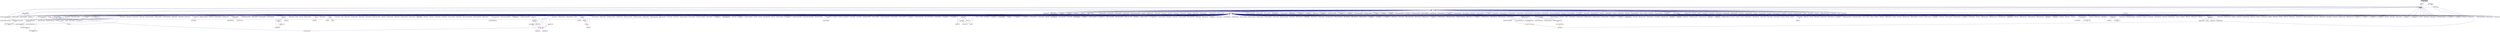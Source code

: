 digraph "conditional_trigger.hpp"
{
  edge [fontname="Helvetica",fontsize="10",labelfontname="Helvetica",labelfontsize="10"];
  node [fontname="Helvetica",fontsize="10",shape=record];
  Node176 [label="conditional_trigger.hpp",height=0.2,width=0.4,color="black", fillcolor="grey75", style="filled", fontcolor="black"];
  Node176 -> Node177 [dir="back",color="midnightblue",fontsize="10",style="solid",fontname="Helvetica"];
  Node177 [label="and_gate.hpp",height=0.2,width=0.4,color="black", fillcolor="white", style="filled",URL="$d3/d63/and__gate_8hpp.html"];
  Node177 -> Node178 [dir="back",color="midnightblue",fontsize="10",style="solid",fontname="Helvetica"];
  Node178 [label="local_lcos.hpp",height=0.2,width=0.4,color="black", fillcolor="white", style="filled",URL="$db/d67/local__lcos_8hpp.html"];
  Node178 -> Node179 [dir="back",color="midnightblue",fontsize="10",style="solid",fontname="Helvetica"];
  Node179 [label="template_function_accumulator.hpp",height=0.2,width=0.4,color="black", fillcolor="white", style="filled",URL="$d7/da6/server_2template__function__accumulator_8hpp.html"];
  Node179 -> Node180 [dir="back",color="midnightblue",fontsize="10",style="solid",fontname="Helvetica"];
  Node180 [label="template_function_accumulator.cpp",height=0.2,width=0.4,color="black", fillcolor="white", style="filled",URL="$d5/d02/template__function__accumulator_8cpp.html"];
  Node179 -> Node181 [dir="back",color="midnightblue",fontsize="10",style="solid",fontname="Helvetica"];
  Node181 [label="template_function_accumulator.hpp",height=0.2,width=0.4,color="black", fillcolor="white", style="filled",URL="$d3/de9/template__function__accumulator_8hpp.html"];
  Node181 -> Node182 [dir="back",color="midnightblue",fontsize="10",style="solid",fontname="Helvetica"];
  Node182 [label="template_function_accumulator\l_client.cpp",height=0.2,width=0.4,color="black", fillcolor="white", style="filled",URL="$d0/dc6/template__function__accumulator__client_8cpp.html"];
  Node178 -> Node183 [dir="back",color="midnightblue",fontsize="10",style="solid",fontname="Helvetica"];
  Node183 [label="allgather_and_gate.hpp",height=0.2,width=0.4,color="black", fillcolor="white", style="filled",URL="$d9/dbb/allgather__and__gate_8hpp.html"];
  Node183 -> Node184 [dir="back",color="midnightblue",fontsize="10",style="solid",fontname="Helvetica"];
  Node184 [label="allgather_module.cpp",height=0.2,width=0.4,color="black", fillcolor="white", style="filled",URL="$df/de4/allgather__module_8cpp.html"];
  Node183 -> Node185 [dir="back",color="midnightblue",fontsize="10",style="solid",fontname="Helvetica"];
  Node185 [label="allgather_and_gate.cpp",height=0.2,width=0.4,color="black", fillcolor="white", style="filled",URL="$d1/d56/allgather__and__gate_8cpp.html"];
  Node183 -> Node186 [dir="back",color="midnightblue",fontsize="10",style="solid",fontname="Helvetica"];
  Node186 [label="ag_client.cpp",height=0.2,width=0.4,color="black", fillcolor="white", style="filled",URL="$d4/d5d/ag__client_8cpp.html"];
  Node178 -> Node187 [dir="back",color="midnightblue",fontsize="10",style="solid",fontname="Helvetica"];
  Node187 [label="simple_central_tuplespace.hpp",height=0.2,width=0.4,color="black", fillcolor="white", style="filled",URL="$db/d69/server_2simple__central__tuplespace_8hpp.html"];
  Node187 -> Node188 [dir="back",color="midnightblue",fontsize="10",style="solid",fontname="Helvetica"];
  Node188 [label="simple_central_tuplespace.cpp",height=0.2,width=0.4,color="black", fillcolor="white", style="filled",URL="$d3/dec/simple__central__tuplespace_8cpp.html"];
  Node187 -> Node189 [dir="back",color="midnightblue",fontsize="10",style="solid",fontname="Helvetica"];
  Node189 [label="simple_central_tuplespace.hpp",height=0.2,width=0.4,color="black", fillcolor="white", style="filled",URL="$d0/d4b/stubs_2simple__central__tuplespace_8hpp.html"];
  Node189 -> Node190 [dir="back",color="midnightblue",fontsize="10",style="solid",fontname="Helvetica"];
  Node190 [label="simple_central_tuplespace.hpp",height=0.2,width=0.4,color="black", fillcolor="white", style="filled",URL="$d5/ddd/simple__central__tuplespace_8hpp.html"];
  Node190 -> Node191 [dir="back",color="midnightblue",fontsize="10",style="solid",fontname="Helvetica"];
  Node191 [label="simple_central_tuplespace\l_client.cpp",height=0.2,width=0.4,color="black", fillcolor="white", style="filled",URL="$d1/d7b/simple__central__tuplespace__client_8cpp.html"];
  Node178 -> Node192 [dir="back",color="midnightblue",fontsize="10",style="solid",fontname="Helvetica"];
  Node192 [label="lcos.hpp",height=0.2,width=0.4,color="black", fillcolor="white", style="filled",URL="$d5/deb/lcos_8hpp.html"];
  Node192 -> Node185 [dir="back",color="midnightblue",fontsize="10",style="solid",fontname="Helvetica"];
  Node192 -> Node193 [dir="back",color="midnightblue",fontsize="10",style="solid",fontname="Helvetica"];
  Node193 [label="apex_balance.cpp",height=0.2,width=0.4,color="black", fillcolor="white", style="filled",URL="$d4/d8e/apex__balance_8cpp.html"];
  Node192 -> Node194 [dir="back",color="midnightblue",fontsize="10",style="solid",fontname="Helvetica"];
  Node194 [label="apex_policy_engine\l_active_thread_count.cpp",height=0.2,width=0.4,color="black", fillcolor="white", style="filled",URL="$d5/d01/apex__policy__engine__active__thread__count_8cpp.html"];
  Node192 -> Node195 [dir="back",color="midnightblue",fontsize="10",style="solid",fontname="Helvetica"];
  Node195 [label="apex_policy_engine\l_events.cpp",height=0.2,width=0.4,color="black", fillcolor="white", style="filled",URL="$df/d0f/apex__policy__engine__events_8cpp.html"];
  Node192 -> Node196 [dir="back",color="midnightblue",fontsize="10",style="solid",fontname="Helvetica"];
  Node196 [label="apex_policy_engine\l_periodic.cpp",height=0.2,width=0.4,color="black", fillcolor="white", style="filled",URL="$d5/d7b/apex__policy__engine__periodic_8cpp.html"];
  Node192 -> Node197 [dir="back",color="midnightblue",fontsize="10",style="solid",fontname="Helvetica"];
  Node197 [label="heartbeat.cpp",height=0.2,width=0.4,color="black", fillcolor="white", style="filled",URL="$d8/d98/heartbeat_8cpp.html"];
  Node192 -> Node198 [dir="back",color="midnightblue",fontsize="10",style="solid",fontname="Helvetica"];
  Node198 [label="hello_world_component.hpp",height=0.2,width=0.4,color="black", fillcolor="white", style="filled",URL="$df/df0/hello__world__component_8hpp.html"];
  Node198 -> Node199 [dir="back",color="midnightblue",fontsize="10",style="solid",fontname="Helvetica"];
  Node199 [label="hello_world_client.cpp",height=0.2,width=0.4,color="black", fillcolor="white", style="filled",URL="$d5/da6/hello__world__client_8cpp.html"];
  Node198 -> Node200 [dir="back",color="midnightblue",fontsize="10",style="solid",fontname="Helvetica"];
  Node200 [label="hello_world_component.cpp",height=0.2,width=0.4,color="black", fillcolor="white", style="filled",URL="$d8/daa/hello__world__component_8cpp.html"];
  Node192 -> Node201 [dir="back",color="midnightblue",fontsize="10",style="solid",fontname="Helvetica"];
  Node201 [label="row.hpp",height=0.2,width=0.4,color="black", fillcolor="white", style="filled",URL="$dc/d69/row_8hpp.html"];
  Node201 -> Node202 [dir="back",color="midnightblue",fontsize="10",style="solid",fontname="Helvetica"];
  Node202 [label="grid.hpp",height=0.2,width=0.4,color="red", fillcolor="white", style="filled",URL="$dc/d8a/grid_8hpp.html"];
  Node202 -> Node203 [dir="back",color="midnightblue",fontsize="10",style="solid",fontname="Helvetica"];
  Node203 [label="jacobi.cpp",height=0.2,width=0.4,color="black", fillcolor="white", style="filled",URL="$d2/d27/jacobi_8cpp.html"];
  Node202 -> Node204 [dir="back",color="midnightblue",fontsize="10",style="solid",fontname="Helvetica"];
  Node204 [label="solver.hpp",height=0.2,width=0.4,color="red", fillcolor="white", style="filled",URL="$db/d9a/server_2solver_8hpp.html"];
  Node204 -> Node206 [dir="back",color="midnightblue",fontsize="10",style="solid",fontname="Helvetica"];
  Node206 [label="solver.cpp",height=0.2,width=0.4,color="black", fillcolor="white", style="filled",URL="$d6/d94/solver_8cpp.html"];
  Node202 -> Node207 [dir="back",color="midnightblue",fontsize="10",style="solid",fontname="Helvetica"];
  Node207 [label="grid.cpp",height=0.2,width=0.4,color="black", fillcolor="white", style="filled",URL="$d6/d1b/jacobi__component_2grid_8cpp.html"];
  Node201 -> Node208 [dir="back",color="midnightblue",fontsize="10",style="solid",fontname="Helvetica"];
  Node208 [label="stencil_iterator.hpp",height=0.2,width=0.4,color="black", fillcolor="white", style="filled",URL="$dc/d5c/server_2stencil__iterator_8hpp.html"];
  Node208 -> Node204 [dir="back",color="midnightblue",fontsize="10",style="solid",fontname="Helvetica"];
  Node208 -> Node209 [dir="back",color="midnightblue",fontsize="10",style="solid",fontname="Helvetica"];
  Node209 [label="stencil_iterator.cpp",height=0.2,width=0.4,color="black", fillcolor="white", style="filled",URL="$d6/de1/server_2stencil__iterator_8cpp.html"];
  Node208 -> Node210 [dir="back",color="midnightblue",fontsize="10",style="solid",fontname="Helvetica"];
  Node210 [label="stencil_iterator.cpp",height=0.2,width=0.4,color="black", fillcolor="white", style="filled",URL="$d7/d71/stencil__iterator_8cpp.html"];
  Node201 -> Node207 [dir="back",color="midnightblue",fontsize="10",style="solid",fontname="Helvetica"];
  Node192 -> Node211 [dir="back",color="midnightblue",fontsize="10",style="solid",fontname="Helvetica"];
  Node211 [label="stencil_iterator.hpp",height=0.2,width=0.4,color="black", fillcolor="white", style="filled",URL="$d4/dc8/stencil__iterator_8hpp.html"];
  Node211 -> Node204 [dir="back",color="midnightblue",fontsize="10",style="solid",fontname="Helvetica"];
  Node211 -> Node208 [dir="back",color="midnightblue",fontsize="10",style="solid",fontname="Helvetica"];
  Node211 -> Node210 [dir="back",color="midnightblue",fontsize="10",style="solid",fontname="Helvetica"];
  Node192 -> Node208 [dir="back",color="midnightblue",fontsize="10",style="solid",fontname="Helvetica"];
  Node192 -> Node212 [dir="back",color="midnightblue",fontsize="10",style="solid",fontname="Helvetica"];
  Node212 [label="jacobi_hpx.cpp",height=0.2,width=0.4,color="black", fillcolor="white", style="filled",URL="$d8/d72/jacobi__hpx_8cpp.html"];
  Node192 -> Node213 [dir="back",color="midnightblue",fontsize="10",style="solid",fontname="Helvetica"];
  Node213 [label="jacobi_nonuniform_hpx.cpp",height=0.2,width=0.4,color="black", fillcolor="white", style="filled",URL="$de/d56/jacobi__nonuniform__hpx_8cpp.html"];
  Node192 -> Node214 [dir="back",color="midnightblue",fontsize="10",style="solid",fontname="Helvetica"];
  Node214 [label="enumerate_threads.cpp",height=0.2,width=0.4,color="black", fillcolor="white", style="filled",URL="$d3/dd4/enumerate__threads_8cpp.html"];
  Node192 -> Node215 [dir="back",color="midnightblue",fontsize="10",style="solid",fontname="Helvetica"];
  Node215 [label="fibonacci_await.cpp",height=0.2,width=0.4,color="black", fillcolor="white", style="filled",URL="$dc/d1c/fibonacci__await_8cpp.html"];
  Node192 -> Node216 [dir="back",color="midnightblue",fontsize="10",style="solid",fontname="Helvetica"];
  Node216 [label="fibonacci_dataflow.cpp",height=0.2,width=0.4,color="black", fillcolor="white", style="filled",URL="$df/d3d/fibonacci__dataflow_8cpp.html"];
  Node192 -> Node217 [dir="back",color="midnightblue",fontsize="10",style="solid",fontname="Helvetica"];
  Node217 [label="fibonacci_futures.cpp",height=0.2,width=0.4,color="black", fillcolor="white", style="filled",URL="$d6/de3/fibonacci__futures_8cpp.html"];
  Node192 -> Node218 [dir="back",color="midnightblue",fontsize="10",style="solid",fontname="Helvetica"];
  Node218 [label="fibonacci_futures_distributed.cpp",height=0.2,width=0.4,color="black", fillcolor="white", style="filled",URL="$d1/dc9/fibonacci__futures__distributed_8cpp.html"];
  Node192 -> Node219 [dir="back",color="midnightblue",fontsize="10",style="solid",fontname="Helvetica"];
  Node219 [label="fractals.cpp",height=0.2,width=0.4,color="black", fillcolor="white", style="filled",URL="$d8/d58/fractals_8cpp.html"];
  Node192 -> Node220 [dir="back",color="midnightblue",fontsize="10",style="solid",fontname="Helvetica"];
  Node220 [label="fractals_executor.cpp",height=0.2,width=0.4,color="black", fillcolor="white", style="filled",URL="$d9/da9/fractals__executor_8cpp.html"];
  Node192 -> Node221 [dir="back",color="midnightblue",fontsize="10",style="solid",fontname="Helvetica"];
  Node221 [label="fractals_struct.cpp",height=0.2,width=0.4,color="black", fillcolor="white", style="filled",URL="$d8/d2f/fractals__struct_8cpp.html"];
  Node192 -> Node222 [dir="back",color="midnightblue",fontsize="10",style="solid",fontname="Helvetica"];
  Node222 [label="hello_world.cpp",height=0.2,width=0.4,color="black", fillcolor="white", style="filled",URL="$d0/d67/hello__world_8cpp.html"];
  Node192 -> Node223 [dir="back",color="midnightblue",fontsize="10",style="solid",fontname="Helvetica"];
  Node223 [label="latch_local.cpp",height=0.2,width=0.4,color="black", fillcolor="white", style="filled",URL="$dd/dd3/latch__local_8cpp.html"];
  Node192 -> Node224 [dir="back",color="midnightblue",fontsize="10",style="solid",fontname="Helvetica"];
  Node224 [label="latch_remote.cpp",height=0.2,width=0.4,color="black", fillcolor="white", style="filled",URL="$df/d59/latch__remote_8cpp.html"];
  Node192 -> Node225 [dir="back",color="midnightblue",fontsize="10",style="solid",fontname="Helvetica"];
  Node225 [label="local_channel.cpp",height=0.2,width=0.4,color="black", fillcolor="white", style="filled",URL="$d0/d3e/local__channel_8cpp.html"];
  Node192 -> Node226 [dir="back",color="midnightblue",fontsize="10",style="solid",fontname="Helvetica"];
  Node226 [label="pingpong.cpp",height=0.2,width=0.4,color="black", fillcolor="white", style="filled",URL="$dd/d4d/pingpong_8cpp.html"];
  Node192 -> Node227 [dir="back",color="midnightblue",fontsize="10",style="solid",fontname="Helvetica"];
  Node227 [label="shared_mutex.cpp",height=0.2,width=0.4,color="black", fillcolor="white", style="filled",URL="$da/d0b/shared__mutex_8cpp.html"];
  Node192 -> Node228 [dir="back",color="midnightblue",fontsize="10",style="solid",fontname="Helvetica"];
  Node228 [label="wait_composition.cpp",height=0.2,width=0.4,color="black", fillcolor="white", style="filled",URL="$d6/d13/wait__composition_8cpp.html"];
  Node192 -> Node229 [dir="back",color="midnightblue",fontsize="10",style="solid",fontname="Helvetica"];
  Node229 [label="sheneos_compare.cpp",height=0.2,width=0.4,color="black", fillcolor="white", style="filled",URL="$dc/d11/sheneos__compare_8cpp.html"];
  Node192 -> Node230 [dir="back",color="midnightblue",fontsize="10",style="solid",fontname="Helvetica"];
  Node230 [label="spell_check_file.cpp",height=0.2,width=0.4,color="black", fillcolor="white", style="filled",URL="$df/df7/spell__check__file_8cpp.html"];
  Node192 -> Node231 [dir="back",color="midnightblue",fontsize="10",style="solid",fontname="Helvetica"];
  Node231 [label="spell_check_simple.cpp",height=0.2,width=0.4,color="black", fillcolor="white", style="filled",URL="$dd/d54/spell__check__simple_8cpp.html"];
  Node192 -> Node191 [dir="back",color="midnightblue",fontsize="10",style="solid",fontname="Helvetica"];
  Node192 -> Node232 [dir="back",color="midnightblue",fontsize="10",style="solid",fontname="Helvetica"];
  Node232 [label="hpx.hpp",height=0.2,width=0.4,color="red", fillcolor="white", style="filled",URL="$d0/daa/hpx_8hpp.html"];
  Node232 -> Node233 [dir="back",color="midnightblue",fontsize="10",style="solid",fontname="Helvetica"];
  Node233 [label="1d_stencil_1.cpp",height=0.2,width=0.4,color="black", fillcolor="white", style="filled",URL="$d2/db1/1d__stencil__1_8cpp.html"];
  Node232 -> Node234 [dir="back",color="midnightblue",fontsize="10",style="solid",fontname="Helvetica"];
  Node234 [label="1d_stencil_2.cpp",height=0.2,width=0.4,color="black", fillcolor="white", style="filled",URL="$d3/dd1/1d__stencil__2_8cpp.html"];
  Node232 -> Node235 [dir="back",color="midnightblue",fontsize="10",style="solid",fontname="Helvetica"];
  Node235 [label="1d_stencil_3.cpp",height=0.2,width=0.4,color="black", fillcolor="white", style="filled",URL="$db/d19/1d__stencil__3_8cpp.html"];
  Node232 -> Node236 [dir="back",color="midnightblue",fontsize="10",style="solid",fontname="Helvetica"];
  Node236 [label="1d_stencil_4.cpp",height=0.2,width=0.4,color="black", fillcolor="white", style="filled",URL="$d1/d7d/1d__stencil__4_8cpp.html"];
  Node232 -> Node237 [dir="back",color="midnightblue",fontsize="10",style="solid",fontname="Helvetica"];
  Node237 [label="1d_stencil_4_parallel.cpp",height=0.2,width=0.4,color="black", fillcolor="white", style="filled",URL="$d6/d05/1d__stencil__4__parallel_8cpp.html"];
  Node232 -> Node238 [dir="back",color="midnightblue",fontsize="10",style="solid",fontname="Helvetica"];
  Node238 [label="1d_stencil_4_repart.cpp",height=0.2,width=0.4,color="black", fillcolor="white", style="filled",URL="$d0/d6b/1d__stencil__4__repart_8cpp.html"];
  Node232 -> Node239 [dir="back",color="midnightblue",fontsize="10",style="solid",fontname="Helvetica"];
  Node239 [label="1d_stencil_4_throttle.cpp",height=0.2,width=0.4,color="black", fillcolor="white", style="filled",URL="$d6/de5/1d__stencil__4__throttle_8cpp.html"];
  Node232 -> Node240 [dir="back",color="midnightblue",fontsize="10",style="solid",fontname="Helvetica"];
  Node240 [label="1d_stencil_5.cpp",height=0.2,width=0.4,color="black", fillcolor="white", style="filled",URL="$d7/d2a/1d__stencil__5_8cpp.html"];
  Node232 -> Node241 [dir="back",color="midnightblue",fontsize="10",style="solid",fontname="Helvetica"];
  Node241 [label="1d_stencil_6.cpp",height=0.2,width=0.4,color="black", fillcolor="white", style="filled",URL="$db/de7/1d__stencil__6_8cpp.html"];
  Node232 -> Node242 [dir="back",color="midnightblue",fontsize="10",style="solid",fontname="Helvetica"];
  Node242 [label="1d_stencil_7.cpp",height=0.2,width=0.4,color="black", fillcolor="white", style="filled",URL="$d4/d5a/1d__stencil__7_8cpp.html"];
  Node232 -> Node243 [dir="back",color="midnightblue",fontsize="10",style="solid",fontname="Helvetica"];
  Node243 [label="1d_stencil_8.cpp",height=0.2,width=0.4,color="black", fillcolor="white", style="filled",URL="$df/de0/1d__stencil__8_8cpp.html"];
  Node232 -> Node244 [dir="back",color="midnightblue",fontsize="10",style="solid",fontname="Helvetica"];
  Node244 [label="accumulator.cpp",height=0.2,width=0.4,color="black", fillcolor="white", style="filled",URL="$d1/d81/accumulator_8cpp.html"];
  Node232 -> Node245 [dir="back",color="midnightblue",fontsize="10",style="solid",fontname="Helvetica"];
  Node245 [label="accumulator.hpp",height=0.2,width=0.4,color="red", fillcolor="white", style="filled",URL="$d4/d9d/server_2accumulator_8hpp.html"];
  Node245 -> Node244 [dir="back",color="midnightblue",fontsize="10",style="solid",fontname="Helvetica"];
  Node232 -> Node179 [dir="back",color="midnightblue",fontsize="10",style="solid",fontname="Helvetica"];
  Node232 -> Node248 [dir="back",color="midnightblue",fontsize="10",style="solid",fontname="Helvetica"];
  Node248 [label="template_accumulator.cpp",height=0.2,width=0.4,color="black", fillcolor="white", style="filled",URL="$d0/d4a/template__accumulator_8cpp.html"];
  Node232 -> Node180 [dir="back",color="midnightblue",fontsize="10",style="solid",fontname="Helvetica"];
  Node232 -> Node181 [dir="back",color="midnightblue",fontsize="10",style="solid",fontname="Helvetica"];
  Node232 -> Node184 [dir="back",color="midnightblue",fontsize="10",style="solid",fontname="Helvetica"];
  Node232 -> Node249 [dir="back",color="midnightblue",fontsize="10",style="solid",fontname="Helvetica"];
  Node249 [label="allgather.cpp",height=0.2,width=0.4,color="black", fillcolor="white", style="filled",URL="$d7/d06/allgather_8cpp.html"];
  Node232 -> Node185 [dir="back",color="midnightblue",fontsize="10",style="solid",fontname="Helvetica"];
  Node232 -> Node186 [dir="back",color="midnightblue",fontsize="10",style="solid",fontname="Helvetica"];
  Node232 -> Node250 [dir="back",color="midnightblue",fontsize="10",style="solid",fontname="Helvetica"];
  Node250 [label="hpx_thread_phase.cpp",height=0.2,width=0.4,color="black", fillcolor="white", style="filled",URL="$d5/dca/hpx__thread__phase_8cpp.html"];
  Node232 -> Node251 [dir="back",color="midnightblue",fontsize="10",style="solid",fontname="Helvetica"];
  Node251 [label="os_thread_num.cpp",height=0.2,width=0.4,color="black", fillcolor="white", style="filled",URL="$d2/dfb/os__thread__num_8cpp.html"];
  Node232 -> Node252 [dir="back",color="midnightblue",fontsize="10",style="solid",fontname="Helvetica"];
  Node252 [label="cancelable_action.cpp",height=0.2,width=0.4,color="black", fillcolor="white", style="filled",URL="$d5/d0c/cancelable__action_8cpp.html"];
  Node232 -> Node253 [dir="back",color="midnightblue",fontsize="10",style="solid",fontname="Helvetica"];
  Node253 [label="cancelable_action.hpp",height=0.2,width=0.4,color="black", fillcolor="white", style="filled",URL="$d5/d4d/server_2cancelable__action_8hpp.html"];
  Node253 -> Node252 [dir="back",color="midnightblue",fontsize="10",style="solid",fontname="Helvetica"];
  Node253 -> Node254 [dir="back",color="midnightblue",fontsize="10",style="solid",fontname="Helvetica"];
  Node254 [label="cancelable_action.hpp",height=0.2,width=0.4,color="red", fillcolor="white", style="filled",URL="$d0/da3/stubs_2cancelable__action_8hpp.html"];
  Node232 -> Node254 [dir="back",color="midnightblue",fontsize="10",style="solid",fontname="Helvetica"];
  Node232 -> Node256 [dir="back",color="midnightblue",fontsize="10",style="solid",fontname="Helvetica"];
  Node256 [label="cancelable_action_client.cpp",height=0.2,width=0.4,color="black", fillcolor="white", style="filled",URL="$d1/db8/cancelable__action__client_8cpp.html"];
  Node232 -> Node257 [dir="back",color="midnightblue",fontsize="10",style="solid",fontname="Helvetica"];
  Node257 [label="cublas_matmul.cpp",height=0.2,width=0.4,color="black", fillcolor="white", style="filled",URL="$dd/d84/cublas__matmul_8cpp.html"];
  Node232 -> Node258 [dir="back",color="midnightblue",fontsize="10",style="solid",fontname="Helvetica"];
  Node258 [label="win_perf_counters.cpp",height=0.2,width=0.4,color="black", fillcolor="white", style="filled",URL="$d8/d11/win__perf__counters_8cpp.html"];
  Node232 -> Node259 [dir="back",color="midnightblue",fontsize="10",style="solid",fontname="Helvetica"];
  Node259 [label="win_perf_counters.hpp",height=0.2,width=0.4,color="black", fillcolor="white", style="filled",URL="$d5/da7/win__perf__counters_8hpp.html"];
  Node232 -> Node198 [dir="back",color="midnightblue",fontsize="10",style="solid",fontname="Helvetica"];
  Node232 -> Node260 [dir="back",color="midnightblue",fontsize="10",style="solid",fontname="Helvetica"];
  Node260 [label="interpolate1d.cpp",height=0.2,width=0.4,color="black", fillcolor="white", style="filled",URL="$d0/d05/interpolate1d_8cpp.html"];
  Node232 -> Node261 [dir="back",color="midnightblue",fontsize="10",style="solid",fontname="Helvetica"];
  Node261 [label="partition.hpp",height=0.2,width=0.4,color="black", fillcolor="white", style="filled",URL="$d0/d7a/examples_2interpolate1d_2interpolate1d_2partition_8hpp.html"];
  Node261 -> Node260 [dir="back",color="midnightblue",fontsize="10",style="solid",fontname="Helvetica"];
  Node261 -> Node262 [dir="back",color="midnightblue",fontsize="10",style="solid",fontname="Helvetica"];
  Node262 [label="interpolate1d.hpp",height=0.2,width=0.4,color="red", fillcolor="white", style="filled",URL="$d4/dc7/interpolate1d_8hpp.html"];
  Node262 -> Node260 [dir="back",color="midnightblue",fontsize="10",style="solid",fontname="Helvetica"];
  Node232 -> Node264 [dir="back",color="midnightblue",fontsize="10",style="solid",fontname="Helvetica"];
  Node264 [label="partition.hpp",height=0.2,width=0.4,color="black", fillcolor="white", style="filled",URL="$d0/dff/examples_2interpolate1d_2interpolate1d_2server_2partition_8hpp.html"];
  Node264 -> Node261 [dir="back",color="midnightblue",fontsize="10",style="solid",fontname="Helvetica"];
  Node264 -> Node265 [dir="back",color="midnightblue",fontsize="10",style="solid",fontname="Helvetica"];
  Node265 [label="partition.cpp",height=0.2,width=0.4,color="black", fillcolor="white", style="filled",URL="$d0/d4f/examples_2interpolate1d_2interpolate1d_2server_2partition_8cpp.html"];
  Node232 -> Node262 [dir="back",color="midnightblue",fontsize="10",style="solid",fontname="Helvetica"];
  Node232 -> Node266 [dir="back",color="midnightblue",fontsize="10",style="solid",fontname="Helvetica"];
  Node266 [label="read_values.cpp",height=0.2,width=0.4,color="black", fillcolor="white", style="filled",URL="$d0/d8c/interpolate1d_2interpolate1d_2read__values_8cpp.html"];
  Node232 -> Node265 [dir="back",color="midnightblue",fontsize="10",style="solid",fontname="Helvetica"];
  Node232 -> Node203 [dir="back",color="midnightblue",fontsize="10",style="solid",fontname="Helvetica"];
  Node232 -> Node207 [dir="back",color="midnightblue",fontsize="10",style="solid",fontname="Helvetica"];
  Node232 -> Node267 [dir="back",color="midnightblue",fontsize="10",style="solid",fontname="Helvetica"];
  Node267 [label="row.cpp",height=0.2,width=0.4,color="black", fillcolor="white", style="filled",URL="$d3/d86/server_2row_8cpp.html"];
  Node232 -> Node206 [dir="back",color="midnightblue",fontsize="10",style="solid",fontname="Helvetica"];
  Node232 -> Node209 [dir="back",color="midnightblue",fontsize="10",style="solid",fontname="Helvetica"];
  Node232 -> Node210 [dir="back",color="midnightblue",fontsize="10",style="solid",fontname="Helvetica"];
  Node232 -> Node268 [dir="back",color="midnightblue",fontsize="10",style="solid",fontname="Helvetica"];
  Node268 [label="jacobi.cpp",height=0.2,width=0.4,color="black", fillcolor="white", style="filled",URL="$d3/d44/smp_2jacobi_8cpp.html"];
  Node232 -> Node212 [dir="back",color="midnightblue",fontsize="10",style="solid",fontname="Helvetica"];
  Node232 -> Node269 [dir="back",color="midnightblue",fontsize="10",style="solid",fontname="Helvetica"];
  Node269 [label="jacobi_nonuniform.cpp",height=0.2,width=0.4,color="black", fillcolor="white", style="filled",URL="$dd/ddc/jacobi__nonuniform_8cpp.html"];
  Node232 -> Node213 [dir="back",color="midnightblue",fontsize="10",style="solid",fontname="Helvetica"];
  Node232 -> Node270 [dir="back",color="midnightblue",fontsize="10",style="solid",fontname="Helvetica"];
  Node270 [label="nqueen.cpp",height=0.2,width=0.4,color="black", fillcolor="white", style="filled",URL="$db/dca/nqueen_8cpp.html"];
  Node232 -> Node271 [dir="back",color="midnightblue",fontsize="10",style="solid",fontname="Helvetica"];
  Node271 [label="nqueen.hpp",height=0.2,width=0.4,color="red", fillcolor="white", style="filled",URL="$de/d58/server_2nqueen_8hpp.html"];
  Node271 -> Node270 [dir="back",color="midnightblue",fontsize="10",style="solid",fontname="Helvetica"];
  Node232 -> Node274 [dir="back",color="midnightblue",fontsize="10",style="solid",fontname="Helvetica"];
  Node274 [label="nqueen_client.cpp",height=0.2,width=0.4,color="black", fillcolor="white", style="filled",URL="$d3/d5e/nqueen__client_8cpp.html"];
  Node232 -> Node275 [dir="back",color="midnightblue",fontsize="10",style="solid",fontname="Helvetica"];
  Node275 [label="sine.cpp",height=0.2,width=0.4,color="black", fillcolor="white", style="filled",URL="$d3/d0d/server_2sine_8cpp.html"];
  Node232 -> Node276 [dir="back",color="midnightblue",fontsize="10",style="solid",fontname="Helvetica"];
  Node276 [label="sine.hpp",height=0.2,width=0.4,color="black", fillcolor="white", style="filled",URL="$d8/dac/sine_8hpp.html"];
  Node276 -> Node275 [dir="back",color="midnightblue",fontsize="10",style="solid",fontname="Helvetica"];
  Node276 -> Node277 [dir="back",color="midnightblue",fontsize="10",style="solid",fontname="Helvetica"];
  Node277 [label="sine.cpp",height=0.2,width=0.4,color="black", fillcolor="white", style="filled",URL="$d5/dd8/sine_8cpp.html"];
  Node232 -> Node277 [dir="back",color="midnightblue",fontsize="10",style="solid",fontname="Helvetica"];
  Node232 -> Node278 [dir="back",color="midnightblue",fontsize="10",style="solid",fontname="Helvetica"];
  Node278 [label="sine_client.cpp",height=0.2,width=0.4,color="black", fillcolor="white", style="filled",URL="$db/d62/sine__client_8cpp.html"];
  Node232 -> Node279 [dir="back",color="midnightblue",fontsize="10",style="solid",fontname="Helvetica"];
  Node279 [label="qt.cpp",height=0.2,width=0.4,color="black", fillcolor="white", style="filled",URL="$df/d90/qt_8cpp.html"];
  Node232 -> Node280 [dir="back",color="midnightblue",fontsize="10",style="solid",fontname="Helvetica"];
  Node280 [label="queue_client.cpp",height=0.2,width=0.4,color="black", fillcolor="white", style="filled",URL="$d7/d96/queue__client_8cpp.html"];
  Node232 -> Node281 [dir="back",color="midnightblue",fontsize="10",style="solid",fontname="Helvetica"];
  Node281 [label="customize_async.cpp",height=0.2,width=0.4,color="black", fillcolor="white", style="filled",URL="$d0/d82/customize__async_8cpp.html"];
  Node232 -> Node282 [dir="back",color="midnightblue",fontsize="10",style="solid",fontname="Helvetica"];
  Node282 [label="data_actions.cpp",height=0.2,width=0.4,color="black", fillcolor="white", style="filled",URL="$dc/d68/data__actions_8cpp.html"];
  Node232 -> Node283 [dir="back",color="midnightblue",fontsize="10",style="solid",fontname="Helvetica"];
  Node283 [label="error_handling.cpp",height=0.2,width=0.4,color="black", fillcolor="white", style="filled",URL="$d9/d96/error__handling_8cpp.html"];
  Node232 -> Node284 [dir="back",color="midnightblue",fontsize="10",style="solid",fontname="Helvetica"];
  Node284 [label="event_synchronization.cpp",height=0.2,width=0.4,color="black", fillcolor="white", style="filled",URL="$d0/d35/event__synchronization_8cpp.html"];
  Node232 -> Node285 [dir="back",color="midnightblue",fontsize="10",style="solid",fontname="Helvetica"];
  Node285 [label="factorial.cpp",height=0.2,width=0.4,color="black", fillcolor="white", style="filled",URL="$d9/d00/factorial_8cpp.html"];
  Node232 -> Node286 [dir="back",color="midnightblue",fontsize="10",style="solid",fontname="Helvetica"];
  Node286 [label="file_serialization.cpp",height=0.2,width=0.4,color="black", fillcolor="white", style="filled",URL="$de/d58/file__serialization_8cpp.html"];
  Node232 -> Node287 [dir="back",color="midnightblue",fontsize="10",style="solid",fontname="Helvetica"];
  Node287 [label="init_globally.cpp",height=0.2,width=0.4,color="black", fillcolor="white", style="filled",URL="$d6/dad/init__globally_8cpp.html"];
  Node232 -> Node288 [dir="back",color="midnightblue",fontsize="10",style="solid",fontname="Helvetica"];
  Node288 [label="interest_calculator.cpp",height=0.2,width=0.4,color="black", fillcolor="white", style="filled",URL="$d2/d86/interest__calculator_8cpp.html"];
  Node232 -> Node289 [dir="back",color="midnightblue",fontsize="10",style="solid",fontname="Helvetica"];
  Node289 [label="non_atomic_rma.cpp",height=0.2,width=0.4,color="black", fillcolor="white", style="filled",URL="$d7/d8b/non__atomic__rma_8cpp.html"];
  Node232 -> Node290 [dir="back",color="midnightblue",fontsize="10",style="solid",fontname="Helvetica"];
  Node290 [label="partitioned_vector\l_spmd_foreach.cpp",height=0.2,width=0.4,color="black", fillcolor="white", style="filled",URL="$db/d7c/partitioned__vector__spmd__foreach_8cpp.html"];
  Node232 -> Node291 [dir="back",color="midnightblue",fontsize="10",style="solid",fontname="Helvetica"];
  Node291 [label="pipeline1.cpp",height=0.2,width=0.4,color="black", fillcolor="white", style="filled",URL="$d5/d77/pipeline1_8cpp.html"];
  Node232 -> Node292 [dir="back",color="midnightblue",fontsize="10",style="solid",fontname="Helvetica"];
  Node292 [label="quicksort.cpp",height=0.2,width=0.4,color="black", fillcolor="white", style="filled",URL="$d3/d1e/quicksort_8cpp.html"];
  Node232 -> Node293 [dir="back",color="midnightblue",fontsize="10",style="solid",fontname="Helvetica"];
  Node293 [label="receive_buffer.cpp",height=0.2,width=0.4,color="black", fillcolor="white", style="filled",URL="$d7/d10/receive__buffer_8cpp.html"];
  Node232 -> Node294 [dir="back",color="midnightblue",fontsize="10",style="solid",fontname="Helvetica"];
  Node294 [label="safe_object.cpp",height=0.2,width=0.4,color="black", fillcolor="white", style="filled",URL="$dd/d52/safe__object_8cpp.html"];
  Node232 -> Node295 [dir="back",color="midnightblue",fontsize="10",style="solid",fontname="Helvetica"];
  Node295 [label="sort_by_key_demo.cpp",height=0.2,width=0.4,color="black", fillcolor="white", style="filled",URL="$da/d20/sort__by__key__demo_8cpp.html"];
  Node232 -> Node296 [dir="back",color="midnightblue",fontsize="10",style="solid",fontname="Helvetica"];
  Node296 [label="timed_wake.cpp",height=0.2,width=0.4,color="black", fillcolor="white", style="filled",URL="$d8/df9/timed__wake_8cpp.html"];
  Node232 -> Node297 [dir="back",color="midnightblue",fontsize="10",style="solid",fontname="Helvetica"];
  Node297 [label="vector_counting_dotproduct.cpp",height=0.2,width=0.4,color="black", fillcolor="white", style="filled",URL="$df/de9/vector__counting__dotproduct_8cpp.html"];
  Node232 -> Node298 [dir="back",color="midnightblue",fontsize="10",style="solid",fontname="Helvetica"];
  Node298 [label="vector_zip_dotproduct.cpp",height=0.2,width=0.4,color="black", fillcolor="white", style="filled",URL="$dc/d18/vector__zip__dotproduct_8cpp.html"];
  Node232 -> Node299 [dir="back",color="midnightblue",fontsize="10",style="solid",fontname="Helvetica"];
  Node299 [label="zerocopy_rdma.cpp",height=0.2,width=0.4,color="black", fillcolor="white", style="filled",URL="$d1/dad/zerocopy__rdma_8cpp.html"];
  Node232 -> Node300 [dir="back",color="midnightblue",fontsize="10",style="solid",fontname="Helvetica"];
  Node300 [label="random_mem_access.cpp",height=0.2,width=0.4,color="black", fillcolor="white", style="filled",URL="$d1/d51/random__mem__access_8cpp.html"];
  Node232 -> Node301 [dir="back",color="midnightblue",fontsize="10",style="solid",fontname="Helvetica"];
  Node301 [label="random_mem_access.hpp",height=0.2,width=0.4,color="red", fillcolor="white", style="filled",URL="$d0/d19/server_2random__mem__access_8hpp.html"];
  Node301 -> Node300 [dir="back",color="midnightblue",fontsize="10",style="solid",fontname="Helvetica"];
  Node232 -> Node304 [dir="back",color="midnightblue",fontsize="10",style="solid",fontname="Helvetica"];
  Node304 [label="random_mem_access_client.cpp",height=0.2,width=0.4,color="black", fillcolor="white", style="filled",URL="$df/d1b/random__mem__access__client_8cpp.html"];
  Node232 -> Node305 [dir="back",color="midnightblue",fontsize="10",style="solid",fontname="Helvetica"];
  Node305 [label="oversubscribing_resource\l_partitioner.cpp",height=0.2,width=0.4,color="black", fillcolor="white", style="filled",URL="$dd/dee/oversubscribing__resource__partitioner_8cpp.html"];
  Node232 -> Node306 [dir="back",color="midnightblue",fontsize="10",style="solid",fontname="Helvetica"];
  Node306 [label="simple_resource_partitioner.cpp",height=0.2,width=0.4,color="black", fillcolor="white", style="filled",URL="$d5/df9/simple__resource__partitioner_8cpp.html"];
  Node232 -> Node307 [dir="back",color="midnightblue",fontsize="10",style="solid",fontname="Helvetica"];
  Node307 [label="dimension.hpp",height=0.2,width=0.4,color="red", fillcolor="white", style="filled",URL="$d6/d39/sheneos_2sheneos_2dimension_8hpp.html"];
  Node307 -> Node313 [dir="back",color="midnightblue",fontsize="10",style="solid",fontname="Helvetica"];
  Node313 [label="partition3d.hpp",height=0.2,width=0.4,color="black", fillcolor="white", style="filled",URL="$dd/dbf/server_2partition3d_8hpp.html"];
  Node313 -> Node314 [dir="back",color="midnightblue",fontsize="10",style="solid",fontname="Helvetica"];
  Node314 [label="partition3d.hpp",height=0.2,width=0.4,color="black", fillcolor="white", style="filled",URL="$d1/d50/partition3d_8hpp.html"];
  Node314 -> Node310 [dir="back",color="midnightblue",fontsize="10",style="solid",fontname="Helvetica"];
  Node310 [label="interpolator.cpp",height=0.2,width=0.4,color="black", fillcolor="white", style="filled",URL="$d5/d02/interpolator_8cpp.html"];
  Node314 -> Node315 [dir="back",color="midnightblue",fontsize="10",style="solid",fontname="Helvetica"];
  Node315 [label="interpolator.hpp",height=0.2,width=0.4,color="red", fillcolor="white", style="filled",URL="$dc/d3b/interpolator_8hpp.html"];
  Node315 -> Node310 [dir="back",color="midnightblue",fontsize="10",style="solid",fontname="Helvetica"];
  Node315 -> Node229 [dir="back",color="midnightblue",fontsize="10",style="solid",fontname="Helvetica"];
  Node315 -> Node317 [dir="back",color="midnightblue",fontsize="10",style="solid",fontname="Helvetica"];
  Node317 [label="sheneos_test.cpp",height=0.2,width=0.4,color="black", fillcolor="white", style="filled",URL="$d4/d6e/sheneos__test_8cpp.html"];
  Node313 -> Node312 [dir="back",color="midnightblue",fontsize="10",style="solid",fontname="Helvetica"];
  Node312 [label="partition3d.cpp",height=0.2,width=0.4,color="black", fillcolor="white", style="filled",URL="$de/d70/partition3d_8cpp.html"];
  Node232 -> Node310 [dir="back",color="midnightblue",fontsize="10",style="solid",fontname="Helvetica"];
  Node232 -> Node314 [dir="back",color="midnightblue",fontsize="10",style="solid",fontname="Helvetica"];
  Node232 -> Node313 [dir="back",color="midnightblue",fontsize="10",style="solid",fontname="Helvetica"];
  Node232 -> Node315 [dir="back",color="midnightblue",fontsize="10",style="solid",fontname="Helvetica"];
  Node232 -> Node318 [dir="back",color="midnightblue",fontsize="10",style="solid",fontname="Helvetica"];
  Node318 [label="configuration.hpp",height=0.2,width=0.4,color="red", fillcolor="white", style="filled",URL="$dc/d0a/configuration_8hpp.html"];
  Node318 -> Node315 [dir="back",color="midnightblue",fontsize="10",style="solid",fontname="Helvetica"];
  Node232 -> Node311 [dir="back",color="midnightblue",fontsize="10",style="solid",fontname="Helvetica"];
  Node311 [label="read_values.cpp",height=0.2,width=0.4,color="black", fillcolor="white", style="filled",URL="$d7/da4/sheneos_2sheneos_2read__values_8cpp.html"];
  Node232 -> Node312 [dir="back",color="midnightblue",fontsize="10",style="solid",fontname="Helvetica"];
  Node232 -> Node317 [dir="back",color="midnightblue",fontsize="10",style="solid",fontname="Helvetica"];
  Node232 -> Node320 [dir="back",color="midnightblue",fontsize="10",style="solid",fontname="Helvetica"];
  Node320 [label="startup_shutdown.cpp",height=0.2,width=0.4,color="black", fillcolor="white", style="filled",URL="$d3/dfc/server_2startup__shutdown_8cpp.html"];
  Node232 -> Node321 [dir="back",color="midnightblue",fontsize="10",style="solid",fontname="Helvetica"];
  Node321 [label="startup_shutdown.cpp",height=0.2,width=0.4,color="black", fillcolor="white", style="filled",URL="$d0/ddb/startup__shutdown_8cpp.html"];
  Node232 -> Node322 [dir="back",color="midnightblue",fontsize="10",style="solid",fontname="Helvetica"];
  Node322 [label="spin.cpp",height=0.2,width=0.4,color="black", fillcolor="white", style="filled",URL="$d7/df2/spin_8cpp.html"];
  Node232 -> Node323 [dir="back",color="midnightblue",fontsize="10",style="solid",fontname="Helvetica"];
  Node323 [label="throttle.cpp",height=0.2,width=0.4,color="black", fillcolor="white", style="filled",URL="$de/d56/server_2throttle_8cpp.html"];
  Node232 -> Node324 [dir="back",color="midnightblue",fontsize="10",style="solid",fontname="Helvetica"];
  Node324 [label="throttle.hpp",height=0.2,width=0.4,color="black", fillcolor="white", style="filled",URL="$db/dc9/server_2throttle_8hpp.html"];
  Node324 -> Node323 [dir="back",color="midnightblue",fontsize="10",style="solid",fontname="Helvetica"];
  Node324 -> Node325 [dir="back",color="midnightblue",fontsize="10",style="solid",fontname="Helvetica"];
  Node325 [label="throttle.hpp",height=0.2,width=0.4,color="black", fillcolor="white", style="filled",URL="$d5/dec/stubs_2throttle_8hpp.html"];
  Node325 -> Node326 [dir="back",color="midnightblue",fontsize="10",style="solid",fontname="Helvetica"];
  Node326 [label="throttle.hpp",height=0.2,width=0.4,color="red", fillcolor="white", style="filled",URL="$d2/d2e/throttle_8hpp.html"];
  Node326 -> Node327 [dir="back",color="midnightblue",fontsize="10",style="solid",fontname="Helvetica"];
  Node327 [label="throttle.cpp",height=0.2,width=0.4,color="black", fillcolor="white", style="filled",URL="$db/d02/throttle_8cpp.html"];
  Node232 -> Node325 [dir="back",color="midnightblue",fontsize="10",style="solid",fontname="Helvetica"];
  Node232 -> Node327 [dir="back",color="midnightblue",fontsize="10",style="solid",fontname="Helvetica"];
  Node232 -> Node326 [dir="back",color="midnightblue",fontsize="10",style="solid",fontname="Helvetica"];
  Node232 -> Node329 [dir="back",color="midnightblue",fontsize="10",style="solid",fontname="Helvetica"];
  Node329 [label="transpose_await.cpp",height=0.2,width=0.4,color="black", fillcolor="white", style="filled",URL="$de/d68/transpose__await_8cpp.html"];
  Node232 -> Node330 [dir="back",color="midnightblue",fontsize="10",style="solid",fontname="Helvetica"];
  Node330 [label="transpose_block.cpp",height=0.2,width=0.4,color="black", fillcolor="white", style="filled",URL="$d0/de1/transpose__block_8cpp.html"];
  Node232 -> Node331 [dir="back",color="midnightblue",fontsize="10",style="solid",fontname="Helvetica"];
  Node331 [label="transpose_block_numa.cpp",height=0.2,width=0.4,color="black", fillcolor="white", style="filled",URL="$dd/d3b/transpose__block__numa_8cpp.html"];
  Node232 -> Node332 [dir="back",color="midnightblue",fontsize="10",style="solid",fontname="Helvetica"];
  Node332 [label="transpose_serial.cpp",height=0.2,width=0.4,color="black", fillcolor="white", style="filled",URL="$db/d74/transpose__serial_8cpp.html"];
  Node232 -> Node333 [dir="back",color="midnightblue",fontsize="10",style="solid",fontname="Helvetica"];
  Node333 [label="transpose_serial_block.cpp",height=0.2,width=0.4,color="black", fillcolor="white", style="filled",URL="$d8/daa/transpose__serial__block_8cpp.html"];
  Node232 -> Node334 [dir="back",color="midnightblue",fontsize="10",style="solid",fontname="Helvetica"];
  Node334 [label="transpose_serial_vector.cpp",height=0.2,width=0.4,color="black", fillcolor="white", style="filled",URL="$d4/d04/transpose__serial__vector_8cpp.html"];
  Node232 -> Node335 [dir="back",color="midnightblue",fontsize="10",style="solid",fontname="Helvetica"];
  Node335 [label="transpose_smp.cpp",height=0.2,width=0.4,color="black", fillcolor="white", style="filled",URL="$d2/d99/transpose__smp_8cpp.html"];
  Node232 -> Node336 [dir="back",color="midnightblue",fontsize="10",style="solid",fontname="Helvetica"];
  Node336 [label="transpose_smp_block.cpp",height=0.2,width=0.4,color="black", fillcolor="white", style="filled",URL="$da/d4d/transpose__smp__block_8cpp.html"];
  Node232 -> Node187 [dir="back",color="midnightblue",fontsize="10",style="solid",fontname="Helvetica"];
  Node232 -> Node337 [dir="back",color="midnightblue",fontsize="10",style="solid",fontname="Helvetica"];
  Node337 [label="tuples_warehouse.hpp",height=0.2,width=0.4,color="black", fillcolor="white", style="filled",URL="$da/de6/tuples__warehouse_8hpp.html"];
  Node337 -> Node187 [dir="back",color="midnightblue",fontsize="10",style="solid",fontname="Helvetica"];
  Node232 -> Node188 [dir="back",color="midnightblue",fontsize="10",style="solid",fontname="Helvetica"];
  Node232 -> Node338 [dir="back",color="midnightblue",fontsize="10",style="solid",fontname="Helvetica"];
  Node338 [label="hpx_runtime.cpp",height=0.2,width=0.4,color="black", fillcolor="white", style="filled",URL="$d7/d1e/hpx__runtime_8cpp.html"];
  Node232 -> Node339 [dir="back",color="midnightblue",fontsize="10",style="solid",fontname="Helvetica"];
  Node339 [label="synchronize.cpp",height=0.2,width=0.4,color="black", fillcolor="white", style="filled",URL="$da/da2/synchronize_8cpp.html"];
  Node232 -> Node340 [dir="back",color="midnightblue",fontsize="10",style="solid",fontname="Helvetica"];
  Node340 [label="agas_cache_timings.cpp",height=0.2,width=0.4,color="black", fillcolor="white", style="filled",URL="$dd/d37/agas__cache__timings_8cpp.html"];
  Node232 -> Node341 [dir="back",color="midnightblue",fontsize="10",style="solid",fontname="Helvetica"];
  Node341 [label="async_overheads.cpp",height=0.2,width=0.4,color="black", fillcolor="white", style="filled",URL="$de/da6/async__overheads_8cpp.html"];
  Node232 -> Node342 [dir="back",color="midnightblue",fontsize="10",style="solid",fontname="Helvetica"];
  Node342 [label="coroutines_call_overhead.cpp",height=0.2,width=0.4,color="black", fillcolor="white", style="filled",URL="$da/d1e/coroutines__call__overhead_8cpp.html"];
  Node232 -> Node343 [dir="back",color="midnightblue",fontsize="10",style="solid",fontname="Helvetica"];
  Node343 [label="foreach_scaling.cpp",height=0.2,width=0.4,color="black", fillcolor="white", style="filled",URL="$d4/d94/foreach__scaling_8cpp.html"];
  Node232 -> Node344 [dir="back",color="midnightblue",fontsize="10",style="solid",fontname="Helvetica"];
  Node344 [label="function_object_wrapper\l_overhead.cpp",height=0.2,width=0.4,color="black", fillcolor="white", style="filled",URL="$d5/d6f/function__object__wrapper__overhead_8cpp.html"];
  Node232 -> Node345 [dir="back",color="midnightblue",fontsize="10",style="solid",fontname="Helvetica"];
  Node345 [label="hpx_homogeneous_timed\l_task_spawn_executors.cpp",height=0.2,width=0.4,color="black", fillcolor="white", style="filled",URL="$d1/d3b/hpx__homogeneous__timed__task__spawn__executors_8cpp.html"];
  Node232 -> Node346 [dir="back",color="midnightblue",fontsize="10",style="solid",fontname="Helvetica"];
  Node346 [label="htts2_hpx.cpp",height=0.2,width=0.4,color="black", fillcolor="white", style="filled",URL="$d2/daf/htts2__hpx_8cpp.html"];
  Node232 -> Node347 [dir="back",color="midnightblue",fontsize="10",style="solid",fontname="Helvetica"];
  Node347 [label="partitioned_vector\l_foreach.cpp",height=0.2,width=0.4,color="black", fillcolor="white", style="filled",URL="$df/d5f/partitioned__vector__foreach_8cpp.html"];
  Node232 -> Node348 [dir="back",color="midnightblue",fontsize="10",style="solid",fontname="Helvetica"];
  Node348 [label="serialization_overhead.cpp",height=0.2,width=0.4,color="black", fillcolor="white", style="filled",URL="$d3/df8/serialization__overhead_8cpp.html"];
  Node232 -> Node349 [dir="back",color="midnightblue",fontsize="10",style="solid",fontname="Helvetica"];
  Node349 [label="sizeof.cpp",height=0.2,width=0.4,color="black", fillcolor="white", style="filled",URL="$d3/d0f/sizeof_8cpp.html"];
  Node232 -> Node350 [dir="back",color="midnightblue",fontsize="10",style="solid",fontname="Helvetica"];
  Node350 [label="skynet.cpp",height=0.2,width=0.4,color="black", fillcolor="white", style="filled",URL="$d0/dc3/skynet_8cpp.html"];
  Node232 -> Node351 [dir="back",color="midnightblue",fontsize="10",style="solid",fontname="Helvetica"];
  Node351 [label="stencil3_iterators.cpp",height=0.2,width=0.4,color="black", fillcolor="white", style="filled",URL="$db/d9e/stencil3__iterators_8cpp.html"];
  Node232 -> Node352 [dir="back",color="midnightblue",fontsize="10",style="solid",fontname="Helvetica"];
  Node352 [label="stream.cpp",height=0.2,width=0.4,color="black", fillcolor="white", style="filled",URL="$da/d5f/stream_8cpp.html"];
  Node232 -> Node353 [dir="back",color="midnightblue",fontsize="10",style="solid",fontname="Helvetica"];
  Node353 [label="timed_task_spawn.cpp",height=0.2,width=0.4,color="black", fillcolor="white", style="filled",URL="$df/de1/timed__task__spawn_8cpp.html"];
  Node232 -> Node354 [dir="back",color="midnightblue",fontsize="10",style="solid",fontname="Helvetica"];
  Node354 [label="transform_reduce_binary\l_scaling.cpp",height=0.2,width=0.4,color="black", fillcolor="white", style="filled",URL="$d1/dae/transform__reduce__binary__scaling_8cpp.html"];
  Node232 -> Node355 [dir="back",color="midnightblue",fontsize="10",style="solid",fontname="Helvetica"];
  Node355 [label="transform_reduce_scaling.cpp",height=0.2,width=0.4,color="black", fillcolor="white", style="filled",URL="$db/d2a/transform__reduce__scaling_8cpp.html"];
  Node232 -> Node356 [dir="back",color="midnightblue",fontsize="10",style="solid",fontname="Helvetica"];
  Node356 [label="minmax_element_performance.cpp",height=0.2,width=0.4,color="black", fillcolor="white", style="filled",URL="$d9/d93/minmax__element__performance_8cpp.html"];
  Node232 -> Node357 [dir="back",color="midnightblue",fontsize="10",style="solid",fontname="Helvetica"];
  Node357 [label="barrier_performance.cpp",height=0.2,width=0.4,color="black", fillcolor="white", style="filled",URL="$d6/d6c/barrier__performance_8cpp.html"];
  Node232 -> Node358 [dir="back",color="midnightblue",fontsize="10",style="solid",fontname="Helvetica"];
  Node358 [label="network_storage.cpp",height=0.2,width=0.4,color="black", fillcolor="white", style="filled",URL="$db/daa/network__storage_8cpp.html"];
  Node232 -> Node359 [dir="back",color="midnightblue",fontsize="10",style="solid",fontname="Helvetica"];
  Node359 [label="simple_profiler.hpp",height=0.2,width=0.4,color="black", fillcolor="white", style="filled",URL="$d8/d02/simple__profiler_8hpp.html"];
  Node359 -> Node358 [dir="back",color="midnightblue",fontsize="10",style="solid",fontname="Helvetica"];
  Node232 -> Node360 [dir="back",color="midnightblue",fontsize="10",style="solid",fontname="Helvetica"];
  Node360 [label="osu_bcast.cpp",height=0.2,width=0.4,color="black", fillcolor="white", style="filled",URL="$d3/dca/osu__bcast_8cpp.html"];
  Node232 -> Node361 [dir="back",color="midnightblue",fontsize="10",style="solid",fontname="Helvetica"];
  Node361 [label="osu_bibw.cpp",height=0.2,width=0.4,color="black", fillcolor="white", style="filled",URL="$d2/d04/osu__bibw_8cpp.html"];
  Node232 -> Node362 [dir="back",color="midnightblue",fontsize="10",style="solid",fontname="Helvetica"];
  Node362 [label="osu_bw.cpp",height=0.2,width=0.4,color="black", fillcolor="white", style="filled",URL="$d4/d20/osu__bw_8cpp.html"];
  Node232 -> Node363 [dir="back",color="midnightblue",fontsize="10",style="solid",fontname="Helvetica"];
  Node363 [label="osu_latency.cpp",height=0.2,width=0.4,color="black", fillcolor="white", style="filled",URL="$df/d58/osu__latency_8cpp.html"];
  Node232 -> Node364 [dir="back",color="midnightblue",fontsize="10",style="solid",fontname="Helvetica"];
  Node364 [label="osu_multi_lat.cpp",height=0.2,width=0.4,color="black", fillcolor="white", style="filled",URL="$d7/d91/osu__multi__lat_8cpp.html"];
  Node232 -> Node365 [dir="back",color="midnightblue",fontsize="10",style="solid",fontname="Helvetica"];
  Node365 [label="osu_scatter.cpp",height=0.2,width=0.4,color="black", fillcolor="white", style="filled",URL="$d4/d4c/osu__scatter_8cpp.html"];
  Node232 -> Node366 [dir="back",color="midnightblue",fontsize="10",style="solid",fontname="Helvetica"];
  Node366 [label="pingpong_performance.cpp",height=0.2,width=0.4,color="black", fillcolor="white", style="filled",URL="$de/d03/pingpong__performance_8cpp.html"];
  Node232 -> Node367 [dir="back",color="midnightblue",fontsize="10",style="solid",fontname="Helvetica"];
  Node367 [label="benchmark_is_heap.cpp",height=0.2,width=0.4,color="black", fillcolor="white", style="filled",URL="$da/d4f/benchmark__is__heap_8cpp.html"];
  Node232 -> Node368 [dir="back",color="midnightblue",fontsize="10",style="solid",fontname="Helvetica"];
  Node368 [label="benchmark_is_heap_until.cpp",height=0.2,width=0.4,color="black", fillcolor="white", style="filled",URL="$dc/df5/benchmark__is__heap__until_8cpp.html"];
  Node232 -> Node369 [dir="back",color="midnightblue",fontsize="10",style="solid",fontname="Helvetica"];
  Node369 [label="benchmark_merge.cpp",height=0.2,width=0.4,color="black", fillcolor="white", style="filled",URL="$dd/d49/benchmark__merge_8cpp.html"];
  Node232 -> Node370 [dir="back",color="midnightblue",fontsize="10",style="solid",fontname="Helvetica"];
  Node370 [label="benchmark_partition.cpp",height=0.2,width=0.4,color="black", fillcolor="white", style="filled",URL="$d9/d88/benchmark__partition_8cpp.html"];
  Node232 -> Node371 [dir="back",color="midnightblue",fontsize="10",style="solid",fontname="Helvetica"];
  Node371 [label="benchmark_partition\l_copy.cpp",height=0.2,width=0.4,color="black", fillcolor="white", style="filled",URL="$d3/d0e/benchmark__partition__copy_8cpp.html"];
  Node232 -> Node372 [dir="back",color="midnightblue",fontsize="10",style="solid",fontname="Helvetica"];
  Node372 [label="benchmark_unique_copy.cpp",height=0.2,width=0.4,color="black", fillcolor="white", style="filled",URL="$d9/d53/benchmark__unique__copy_8cpp.html"];
  Node232 -> Node373 [dir="back",color="midnightblue",fontsize="10",style="solid",fontname="Helvetica"];
  Node373 [label="action_move_semantics.cpp",height=0.2,width=0.4,color="black", fillcolor="white", style="filled",URL="$d4/db3/action__move__semantics_8cpp.html"];
  Node232 -> Node374 [dir="back",color="midnightblue",fontsize="10",style="solid",fontname="Helvetica"];
  Node374 [label="movable_objects.cpp",height=0.2,width=0.4,color="black", fillcolor="white", style="filled",URL="$d8/d65/movable__objects_8cpp.html"];
  Node232 -> Node375 [dir="back",color="midnightblue",fontsize="10",style="solid",fontname="Helvetica"];
  Node375 [label="duplicate_id_registration\l_1596.cpp",height=0.2,width=0.4,color="black", fillcolor="white", style="filled",URL="$db/d8d/duplicate__id__registration__1596_8cpp.html"];
  Node232 -> Node376 [dir="back",color="midnightblue",fontsize="10",style="solid",fontname="Helvetica"];
  Node376 [label="pass_by_value_id_type\l_action.cpp",height=0.2,width=0.4,color="black", fillcolor="white", style="filled",URL="$d0/de6/pass__by__value__id__type__action_8cpp.html"];
  Node232 -> Node377 [dir="back",color="midnightblue",fontsize="10",style="solid",fontname="Helvetica"];
  Node377 [label="register_with_basename\l_1804.cpp",height=0.2,width=0.4,color="black", fillcolor="white", style="filled",URL="$db/d95/register__with__basename__1804_8cpp.html"];
  Node232 -> Node378 [dir="back",color="midnightblue",fontsize="10",style="solid",fontname="Helvetica"];
  Node378 [label="send_gid_keep_component\l_1624.cpp",height=0.2,width=0.4,color="black", fillcolor="white", style="filled",URL="$d9/d49/send__gid__keep__component__1624_8cpp.html"];
  Node232 -> Node379 [dir="back",color="midnightblue",fontsize="10",style="solid",fontname="Helvetica"];
  Node379 [label="algorithms.cc",height=0.2,width=0.4,color="black", fillcolor="white", style="filled",URL="$d5/d1b/algorithms_8cc.html"];
  Node232 -> Node380 [dir="back",color="midnightblue",fontsize="10",style="solid",fontname="Helvetica"];
  Node380 [label="matrix_hpx.hh",height=0.2,width=0.4,color="black", fillcolor="white", style="filled",URL="$d5/d89/matrix__hpx_8hh.html"];
  Node380 -> Node381 [dir="back",color="midnightblue",fontsize="10",style="solid",fontname="Helvetica"];
  Node381 [label="block_matrix.hh",height=0.2,width=0.4,color="red", fillcolor="white", style="filled",URL="$dc/de8/block__matrix_8hh.html"];
  Node381 -> Node379 [dir="back",color="midnightblue",fontsize="10",style="solid",fontname="Helvetica"];
  Node381 -> Node385 [dir="back",color="midnightblue",fontsize="10",style="solid",fontname="Helvetica"];
  Node385 [label="block_matrix.cc",height=0.2,width=0.4,color="black", fillcolor="white", style="filled",URL="$de/d88/block__matrix_8cc.html"];
  Node381 -> Node384 [dir="back",color="midnightblue",fontsize="10",style="solid",fontname="Helvetica"];
  Node384 [label="tests.cc",height=0.2,width=0.4,color="black", fillcolor="white", style="filled",URL="$d6/d96/tests_8cc.html"];
  Node380 -> Node379 [dir="back",color="midnightblue",fontsize="10",style="solid",fontname="Helvetica"];
  Node380 -> Node383 [dir="back",color="midnightblue",fontsize="10",style="solid",fontname="Helvetica"];
  Node383 [label="matrix_hpx.cc",height=0.2,width=0.4,color="black", fillcolor="white", style="filled",URL="$d7/d32/matrix__hpx_8cc.html"];
  Node232 -> Node381 [dir="back",color="midnightblue",fontsize="10",style="solid",fontname="Helvetica"];
  Node232 -> Node385 [dir="back",color="midnightblue",fontsize="10",style="solid",fontname="Helvetica"];
  Node232 -> Node386 [dir="back",color="midnightblue",fontsize="10",style="solid",fontname="Helvetica"];
  Node386 [label="main.cc",height=0.2,width=0.4,color="black", fillcolor="white", style="filled",URL="$d9/d0f/main_8cc.html"];
  Node232 -> Node387 [dir="back",color="midnightblue",fontsize="10",style="solid",fontname="Helvetica"];
  Node387 [label="matrix.cc",height=0.2,width=0.4,color="black", fillcolor="white", style="filled",URL="$d7/dea/matrix_8cc.html"];
  Node232 -> Node383 [dir="back",color="midnightblue",fontsize="10",style="solid",fontname="Helvetica"];
  Node232 -> Node384 [dir="back",color="midnightblue",fontsize="10",style="solid",fontname="Helvetica"];
  Node232 -> Node388 [dir="back",color="midnightblue",fontsize="10",style="solid",fontname="Helvetica"];
  Node388 [label="client_1950.cpp",height=0.2,width=0.4,color="black", fillcolor="white", style="filled",URL="$d0/d79/client__1950_8cpp.html"];
  Node232 -> Node389 [dir="back",color="midnightblue",fontsize="10",style="solid",fontname="Helvetica"];
  Node389 [label="commandline_options\l_1437.cpp",height=0.2,width=0.4,color="black", fillcolor="white", style="filled",URL="$d5/dbd/commandline__options__1437_8cpp.html"];
  Node232 -> Node390 [dir="back",color="midnightblue",fontsize="10",style="solid",fontname="Helvetica"];
  Node390 [label="moveonly_constructor\l_arguments_1405.cpp",height=0.2,width=0.4,color="black", fillcolor="white", style="filled",URL="$d3/dcf/moveonly__constructor__arguments__1405_8cpp.html"];
  Node232 -> Node391 [dir="back",color="midnightblue",fontsize="10",style="solid",fontname="Helvetica"];
  Node391 [label="partitioned_vector\l_2201.cpp",height=0.2,width=0.4,color="black", fillcolor="white", style="filled",URL="$dc/d39/partitioned__vector__2201_8cpp.html"];
  Node232 -> Node392 [dir="back",color="midnightblue",fontsize="10",style="solid",fontname="Helvetica"];
  Node392 [label="dynamic_counters_loaded\l_1508.cpp",height=0.2,width=0.4,color="black", fillcolor="white", style="filled",URL="$db/d58/dynamic__counters__loaded__1508_8cpp.html"];
  Node232 -> Node393 [dir="back",color="midnightblue",fontsize="10",style="solid",fontname="Helvetica"];
  Node393 [label="id_type_ref_counting\l_1032.cpp",height=0.2,width=0.4,color="black", fillcolor="white", style="filled",URL="$d8/dfd/id__type__ref__counting__1032_8cpp.html"];
  Node232 -> Node394 [dir="back",color="midnightblue",fontsize="10",style="solid",fontname="Helvetica"];
  Node394 [label="lost_output_2236.cpp",height=0.2,width=0.4,color="black", fillcolor="white", style="filled",URL="$db/dd0/lost__output__2236_8cpp.html"];
  Node232 -> Node395 [dir="back",color="midnightblue",fontsize="10",style="solid",fontname="Helvetica"];
  Node395 [label="no_output_1173.cpp",height=0.2,width=0.4,color="black", fillcolor="white", style="filled",URL="$de/d67/no__output__1173_8cpp.html"];
  Node232 -> Node396 [dir="back",color="midnightblue",fontsize="10",style="solid",fontname="Helvetica"];
  Node396 [label="after_588.cpp",height=0.2,width=0.4,color="black", fillcolor="white", style="filled",URL="$dc/dc0/after__588_8cpp.html"];
  Node232 -> Node397 [dir="back",color="midnightblue",fontsize="10",style="solid",fontname="Helvetica"];
  Node397 [label="async_callback_with\l_bound_callback.cpp",height=0.2,width=0.4,color="black", fillcolor="white", style="filled",URL="$d2/dae/async__callback__with__bound__callback_8cpp.html"];
  Node232 -> Node398 [dir="back",color="midnightblue",fontsize="10",style="solid",fontname="Helvetica"];
  Node398 [label="async_unwrap_1037.cpp",height=0.2,width=0.4,color="black", fillcolor="white", style="filled",URL="$d4/d13/async__unwrap__1037_8cpp.html"];
  Node232 -> Node399 [dir="back",color="midnightblue",fontsize="10",style="solid",fontname="Helvetica"];
  Node399 [label="barrier_hang.cpp",height=0.2,width=0.4,color="black", fillcolor="white", style="filled",URL="$dd/d8b/barrier__hang_8cpp.html"];
  Node232 -> Node400 [dir="back",color="midnightblue",fontsize="10",style="solid",fontname="Helvetica"];
  Node400 [label="call_promise_get_gid\l_more_than_once.cpp",height=0.2,width=0.4,color="black", fillcolor="white", style="filled",URL="$d4/dd8/call__promise__get__gid__more__than__once_8cpp.html"];
  Node232 -> Node401 [dir="back",color="midnightblue",fontsize="10",style="solid",fontname="Helvetica"];
  Node401 [label="channel_register_as\l_2722.cpp",height=0.2,width=0.4,color="black", fillcolor="white", style="filled",URL="$d4/d98/channel__register__as__2722_8cpp.html"];
  Node232 -> Node402 [dir="back",color="midnightblue",fontsize="10",style="solid",fontname="Helvetica"];
  Node402 [label="dataflow_action_2008.cpp",height=0.2,width=0.4,color="black", fillcolor="white", style="filled",URL="$da/dad/dataflow__action__2008_8cpp.html"];
  Node232 -> Node403 [dir="back",color="midnightblue",fontsize="10",style="solid",fontname="Helvetica"];
  Node403 [label="dataflow_const_functor\l_773.cpp",height=0.2,width=0.4,color="black", fillcolor="white", style="filled",URL="$d3/df2/dataflow__const__functor__773_8cpp.html"];
  Node232 -> Node404 [dir="back",color="midnightblue",fontsize="10",style="solid",fontname="Helvetica"];
  Node404 [label="dataflow_future_swap.cpp",height=0.2,width=0.4,color="black", fillcolor="white", style="filled",URL="$dc/d8c/dataflow__future__swap_8cpp.html"];
  Node232 -> Node405 [dir="back",color="midnightblue",fontsize="10",style="solid",fontname="Helvetica"];
  Node405 [label="dataflow_future_swap2.cpp",height=0.2,width=0.4,color="black", fillcolor="white", style="filled",URL="$d1/db3/dataflow__future__swap2_8cpp.html"];
  Node232 -> Node406 [dir="back",color="midnightblue",fontsize="10",style="solid",fontname="Helvetica"];
  Node406 [label="dataflow_launch_775.cpp",height=0.2,width=0.4,color="black", fillcolor="white", style="filled",URL="$d7/d0d/dataflow__launch__775_8cpp.html"];
  Node232 -> Node407 [dir="back",color="midnightblue",fontsize="10",style="solid",fontname="Helvetica"];
  Node407 [label="dataflow_recursion\l_1613.cpp",height=0.2,width=0.4,color="black", fillcolor="white", style="filled",URL="$d0/d1f/dataflow__recursion__1613_8cpp.html"];
  Node232 -> Node408 [dir="back",color="midnightblue",fontsize="10",style="solid",fontname="Helvetica"];
  Node408 [label="dataflow_using_774.cpp",height=0.2,width=0.4,color="black", fillcolor="white", style="filled",URL="$d7/dfa/dataflow__using__774_8cpp.html"];
  Node232 -> Node409 [dir="back",color="midnightblue",fontsize="10",style="solid",fontname="Helvetica"];
  Node409 [label="exception_from_continuation\l_1613.cpp",height=0.2,width=0.4,color="black", fillcolor="white", style="filled",URL="$db/d28/exception__from__continuation__1613_8cpp.html"];
  Node232 -> Node410 [dir="back",color="midnightblue",fontsize="10",style="solid",fontname="Helvetica"];
  Node410 [label="fail_future_2667.cpp",height=0.2,width=0.4,color="black", fillcolor="white", style="filled",URL="$db/d7e/fail__future__2667_8cpp.html"];
  Node232 -> Node411 [dir="back",color="midnightblue",fontsize="10",style="solid",fontname="Helvetica"];
  Node411 [label="future_2667.cpp",height=0.2,width=0.4,color="black", fillcolor="white", style="filled",URL="$d2/dfd/future__2667_8cpp.html"];
  Node232 -> Node412 [dir="back",color="midnightblue",fontsize="10",style="solid",fontname="Helvetica"];
  Node412 [label="future_790.cpp",height=0.2,width=0.4,color="black", fillcolor="white", style="filled",URL="$de/d3d/future__790_8cpp.html"];
  Node232 -> Node413 [dir="back",color="midnightblue",fontsize="10",style="solid",fontname="Helvetica"];
  Node413 [label="future_unwrap_1182.cpp",height=0.2,width=0.4,color="black", fillcolor="white", style="filled",URL="$df/d7a/future__unwrap__1182_8cpp.html"];
  Node232 -> Node414 [dir="back",color="midnightblue",fontsize="10",style="solid",fontname="Helvetica"];
  Node414 [label="future_unwrap_878.cpp",height=0.2,width=0.4,color="black", fillcolor="white", style="filled",URL="$d9/ddf/future__unwrap__878_8cpp.html"];
  Node232 -> Node415 [dir="back",color="midnightblue",fontsize="10",style="solid",fontname="Helvetica"];
  Node415 [label="ignore_while_locked\l_1485.cpp",height=0.2,width=0.4,color="black", fillcolor="white", style="filled",URL="$db/d24/ignore__while__locked__1485_8cpp.html"];
  Node232 -> Node416 [dir="back",color="midnightblue",fontsize="10",style="solid",fontname="Helvetica"];
  Node416 [label="lifetime_588.cpp",height=0.2,width=0.4,color="black", fillcolor="white", style="filled",URL="$d7/dca/lifetime__588_8cpp.html"];
  Node232 -> Node417 [dir="back",color="midnightblue",fontsize="10",style="solid",fontname="Helvetica"];
  Node417 [label="lifetime_588_1.cpp",height=0.2,width=0.4,color="black", fillcolor="white", style="filled",URL="$de/d75/lifetime__588__1_8cpp.html"];
  Node232 -> Node418 [dir="back",color="midnightblue",fontsize="10",style="solid",fontname="Helvetica"];
  Node418 [label="multiple_gather_ops\l_2001.cpp",height=0.2,width=0.4,color="black", fillcolor="white", style="filled",URL="$d3/d95/multiple__gather__ops__2001_8cpp.html"];
  Node232 -> Node419 [dir="back",color="midnightblue",fontsize="10",style="solid",fontname="Helvetica"];
  Node419 [label="promise_1620.cpp",height=0.2,width=0.4,color="black", fillcolor="white", style="filled",URL="$d2/d67/promise__1620_8cpp.html"];
  Node232 -> Node420 [dir="back",color="midnightblue",fontsize="10",style="solid",fontname="Helvetica"];
  Node420 [label="promise_leak_996.cpp",height=0.2,width=0.4,color="black", fillcolor="white", style="filled",URL="$d0/d7e/promise__leak__996_8cpp.html"];
  Node232 -> Node421 [dir="back",color="midnightblue",fontsize="10",style="solid",fontname="Helvetica"];
  Node421 [label="receive_buffer_1733.cpp",height=0.2,width=0.4,color="black", fillcolor="white", style="filled",URL="$d1/d0e/receive__buffer__1733_8cpp.html"];
  Node232 -> Node422 [dir="back",color="midnightblue",fontsize="10",style="solid",fontname="Helvetica"];
  Node422 [label="safely_destroy_promise\l_1481.cpp",height=0.2,width=0.4,color="black", fillcolor="white", style="filled",URL="$dd/d62/safely__destroy__promise__1481_8cpp.html"];
  Node232 -> Node423 [dir="back",color="midnightblue",fontsize="10",style="solid",fontname="Helvetica"];
  Node423 [label="set_hpx_limit_798.cpp",height=0.2,width=0.4,color="black", fillcolor="white", style="filled",URL="$d2/dfb/set__hpx__limit__798_8cpp.html"];
  Node232 -> Node424 [dir="back",color="midnightblue",fontsize="10",style="solid",fontname="Helvetica"];
  Node424 [label="shared_mutex_1702.cpp",height=0.2,width=0.4,color="black", fillcolor="white", style="filled",URL="$d2/d66/shared__mutex__1702_8cpp.html"];
  Node232 -> Node425 [dir="back",color="midnightblue",fontsize="10",style="solid",fontname="Helvetica"];
  Node425 [label="shared_stated_leaked\l_1211.cpp",height=0.2,width=0.4,color="black", fillcolor="white", style="filled",URL="$dc/dce/shared__stated__leaked__1211_8cpp.html"];
  Node232 -> Node426 [dir="back",color="midnightblue",fontsize="10",style="solid",fontname="Helvetica"];
  Node426 [label="split_future_2246.cpp",height=0.2,width=0.4,color="black", fillcolor="white", style="filled",URL="$db/d2b/split__future__2246_8cpp.html"];
  Node232 -> Node427 [dir="back",color="midnightblue",fontsize="10",style="solid",fontname="Helvetica"];
  Node427 [label="wait_all_hang_1946.cpp",height=0.2,width=0.4,color="black", fillcolor="white", style="filled",URL="$d5/d69/wait__all__hang__1946_8cpp.html"];
  Node232 -> Node428 [dir="back",color="midnightblue",fontsize="10",style="solid",fontname="Helvetica"];
  Node428 [label="wait_for_1751.cpp",height=0.2,width=0.4,color="black", fillcolor="white", style="filled",URL="$d9/d48/wait__for__1751_8cpp.html"];
  Node232 -> Node429 [dir="back",color="midnightblue",fontsize="10",style="solid",fontname="Helvetica"];
  Node429 [label="when_all_vectors_1623.cpp",height=0.2,width=0.4,color="black", fillcolor="white", style="filled",URL="$dd/d2e/when__all__vectors__1623_8cpp.html"];
  Node232 -> Node430 [dir="back",color="midnightblue",fontsize="10",style="solid",fontname="Helvetica"];
  Node430 [label="multiple_init.cpp",height=0.2,width=0.4,color="black", fillcolor="white", style="filled",URL="$df/d43/multiple__init_8cpp.html"];
  Node232 -> Node431 [dir="back",color="midnightblue",fontsize="10",style="solid",fontname="Helvetica"];
  Node431 [label="is_executor_1691.cpp",height=0.2,width=0.4,color="black", fillcolor="white", style="filled",URL="$d2/d1e/is__executor__1691_8cpp.html"];
  Node232 -> Node432 [dir="back",color="midnightblue",fontsize="10",style="solid",fontname="Helvetica"];
  Node432 [label="for_each_annotated\l_function.cpp",height=0.2,width=0.4,color="black", fillcolor="white", style="filled",URL="$d5/dbf/for__each__annotated__function_8cpp.html"];
  Node232 -> Node433 [dir="back",color="midnightblue",fontsize="10",style="solid",fontname="Helvetica"];
  Node433 [label="for_loop_2281.cpp",height=0.2,width=0.4,color="black", fillcolor="white", style="filled",URL="$de/d36/for__loop__2281_8cpp.html"];
  Node232 -> Node434 [dir="back",color="midnightblue",fontsize="10",style="solid",fontname="Helvetica"];
  Node434 [label="minimal_findend.cpp",height=0.2,width=0.4,color="black", fillcolor="white", style="filled",URL="$da/d34/minimal__findend_8cpp.html"];
  Node232 -> Node435 [dir="back",color="midnightblue",fontsize="10",style="solid",fontname="Helvetica"];
  Node435 [label="scan_different_inits.cpp",height=0.2,width=0.4,color="black", fillcolor="white", style="filled",URL="$d6/d4b/scan__different__inits_8cpp.html"];
  Node232 -> Node436 [dir="back",color="midnightblue",fontsize="10",style="solid",fontname="Helvetica"];
  Node436 [label="scan_non_commutative.cpp",height=0.2,width=0.4,color="black", fillcolor="white", style="filled",URL="$d8/de4/scan__non__commutative_8cpp.html"];
  Node232 -> Node437 [dir="back",color="midnightblue",fontsize="10",style="solid",fontname="Helvetica"];
  Node437 [label="scan_shortlength.cpp",height=0.2,width=0.4,color="black", fillcolor="white", style="filled",URL="$de/d75/scan__shortlength_8cpp.html"];
  Node232 -> Node438 [dir="back",color="midnightblue",fontsize="10",style="solid",fontname="Helvetica"];
  Node438 [label="search_zerolength.cpp",height=0.2,width=0.4,color="black", fillcolor="white", style="filled",URL="$d0/d9f/search__zerolength_8cpp.html"];
  Node232 -> Node439 [dir="back",color="midnightblue",fontsize="10",style="solid",fontname="Helvetica"];
  Node439 [label="static_chunker_2282.cpp",height=0.2,width=0.4,color="black", fillcolor="white", style="filled",URL="$d5/d52/static__chunker__2282_8cpp.html"];
  Node232 -> Node440 [dir="back",color="midnightblue",fontsize="10",style="solid",fontname="Helvetica"];
  Node440 [label="papi_counters_active\l_interface.cpp",height=0.2,width=0.4,color="black", fillcolor="white", style="filled",URL="$db/dd5/papi__counters__active__interface_8cpp.html"];
  Node232 -> Node441 [dir="back",color="midnightblue",fontsize="10",style="solid",fontname="Helvetica"];
  Node441 [label="papi_counters_basic\l_functions.cpp",height=0.2,width=0.4,color="black", fillcolor="white", style="filled",URL="$da/dc8/papi__counters__basic__functions_8cpp.html"];
  Node232 -> Node442 [dir="back",color="midnightblue",fontsize="10",style="solid",fontname="Helvetica"];
  Node442 [label="papi_counters_segfault\l_1890.cpp",height=0.2,width=0.4,color="black", fillcolor="white", style="filled",URL="$df/d76/papi__counters__segfault__1890_8cpp.html"];
  Node232 -> Node443 [dir="back",color="midnightblue",fontsize="10",style="solid",fontname="Helvetica"];
  Node443 [label="statistics_2666.cpp",height=0.2,width=0.4,color="black", fillcolor="white", style="filled",URL="$d7/d98/statistics__2666_8cpp.html"];
  Node232 -> Node444 [dir="back",color="midnightblue",fontsize="10",style="solid",fontname="Helvetica"];
  Node444 [label="uptime_1737.cpp",height=0.2,width=0.4,color="black", fillcolor="white", style="filled",URL="$d7/d12/uptime__1737_8cpp.html"];
  Node232 -> Node445 [dir="back",color="midnightblue",fontsize="10",style="solid",fontname="Helvetica"];
  Node445 [label="block_os_threads_1036.cpp",height=0.2,width=0.4,color="black", fillcolor="white", style="filled",URL="$d7/d92/block__os__threads__1036_8cpp.html"];
  Node232 -> Node446 [dir="back",color="midnightblue",fontsize="10",style="solid",fontname="Helvetica"];
  Node446 [label="resume_priority.cpp",height=0.2,width=0.4,color="black", fillcolor="white", style="filled",URL="$de/d5e/resume__priority_8cpp.html"];
  Node232 -> Node447 [dir="back",color="midnightblue",fontsize="10",style="solid",fontname="Helvetica"];
  Node447 [label="thread_data_1111.cpp",height=0.2,width=0.4,color="black", fillcolor="white", style="filled",URL="$d5/d15/thread__data__1111_8cpp.html"];
  Node232 -> Node448 [dir="back",color="midnightblue",fontsize="10",style="solid",fontname="Helvetica"];
  Node448 [label="thread_pool_executor\l_1112.cpp",height=0.2,width=0.4,color="black", fillcolor="white", style="filled",URL="$df/daa/thread__pool__executor__1112_8cpp.html"];
  Node232 -> Node449 [dir="back",color="midnightblue",fontsize="10",style="solid",fontname="Helvetica"];
  Node449 [label="thread_pool_executor\l_1114.cpp",height=0.2,width=0.4,color="black", fillcolor="white", style="filled",URL="$d8/d63/thread__pool__executor__1114_8cpp.html"];
  Node232 -> Node450 [dir="back",color="midnightblue",fontsize="10",style="solid",fontname="Helvetica"];
  Node450 [label="thread_rescheduling.cpp",height=0.2,width=0.4,color="black", fillcolor="white", style="filled",URL="$d6/d6d/thread__rescheduling_8cpp.html"];
  Node232 -> Node451 [dir="back",color="midnightblue",fontsize="10",style="solid",fontname="Helvetica"];
  Node451 [label="thread_suspend_duration.cpp",height=0.2,width=0.4,color="black", fillcolor="white", style="filled",URL="$db/d59/thread__suspend__duration_8cpp.html"];
  Node232 -> Node452 [dir="back",color="midnightblue",fontsize="10",style="solid",fontname="Helvetica"];
  Node452 [label="thread_suspend_pending.cpp",height=0.2,width=0.4,color="black", fillcolor="white", style="filled",URL="$de/d29/thread__suspend__pending_8cpp.html"];
  Node232 -> Node453 [dir="back",color="midnightblue",fontsize="10",style="solid",fontname="Helvetica"];
  Node453 [label="threads_all_1422.cpp",height=0.2,width=0.4,color="black", fillcolor="white", style="filled",URL="$d2/d38/threads__all__1422_8cpp.html"];
  Node232 -> Node454 [dir="back",color="midnightblue",fontsize="10",style="solid",fontname="Helvetica"];
  Node454 [label="unhandled_exception\l_582.cpp",height=0.2,width=0.4,color="black", fillcolor="white", style="filled",URL="$d9/d1e/unhandled__exception__582_8cpp.html"];
  Node232 -> Node455 [dir="back",color="midnightblue",fontsize="10",style="solid",fontname="Helvetica"];
  Node455 [label="configuration_1572.cpp",height=0.2,width=0.4,color="black", fillcolor="white", style="filled",URL="$d9/d26/configuration__1572_8cpp.html"];
  Node232 -> Node456 [dir="back",color="midnightblue",fontsize="10",style="solid",fontname="Helvetica"];
  Node456 [label="function_argument.cpp",height=0.2,width=0.4,color="black", fillcolor="white", style="filled",URL="$db/da3/function__argument_8cpp.html"];
  Node232 -> Node457 [dir="back",color="midnightblue",fontsize="10",style="solid",fontname="Helvetica"];
  Node457 [label="serialize_buffer_1069.cpp",height=0.2,width=0.4,color="black", fillcolor="white", style="filled",URL="$d4/dc0/serialize__buffer__1069_8cpp.html"];
  Node232 -> Node458 [dir="back",color="midnightblue",fontsize="10",style="solid",fontname="Helvetica"];
  Node458 [label="unwrapped_1528.cpp",height=0.2,width=0.4,color="black", fillcolor="white", style="filled",URL="$d7/d63/unwrapped__1528_8cpp.html"];
  Node232 -> Node459 [dir="back",color="midnightblue",fontsize="10",style="solid",fontname="Helvetica"];
  Node459 [label="managed_refcnt_checker.cpp",height=0.2,width=0.4,color="black", fillcolor="white", style="filled",URL="$d3/d8d/managed__refcnt__checker_8cpp.html"];
  Node232 -> Node460 [dir="back",color="midnightblue",fontsize="10",style="solid",fontname="Helvetica"];
  Node460 [label="managed_refcnt_checker.hpp",height=0.2,width=0.4,color="red", fillcolor="white", style="filled",URL="$db/dd0/managed__refcnt__checker_8hpp.html"];
  Node460 -> Node470 [dir="back",color="midnightblue",fontsize="10",style="solid",fontname="Helvetica"];
  Node470 [label="split_credit.cpp",height=0.2,width=0.4,color="black", fillcolor="white", style="filled",URL="$dc/d1c/split__credit_8cpp.html"];
  Node232 -> Node473 [dir="back",color="midnightblue",fontsize="10",style="solid",fontname="Helvetica"];
  Node473 [label="managed_refcnt_checker.cpp",height=0.2,width=0.4,color="black", fillcolor="white", style="filled",URL="$d7/d11/server_2managed__refcnt__checker_8cpp.html"];
  Node232 -> Node474 [dir="back",color="midnightblue",fontsize="10",style="solid",fontname="Helvetica"];
  Node474 [label="managed_refcnt_checker.hpp",height=0.2,width=0.4,color="black", fillcolor="white", style="filled",URL="$df/da6/server_2managed__refcnt__checker_8hpp.html"];
  Node474 -> Node459 [dir="back",color="midnightblue",fontsize="10",style="solid",fontname="Helvetica"];
  Node474 -> Node473 [dir="back",color="midnightblue",fontsize="10",style="solid",fontname="Helvetica"];
  Node474 -> Node475 [dir="back",color="midnightblue",fontsize="10",style="solid",fontname="Helvetica"];
  Node475 [label="managed_refcnt_checker.hpp",height=0.2,width=0.4,color="black", fillcolor="white", style="filled",URL="$d3/d77/stubs_2managed__refcnt__checker_8hpp.html"];
  Node475 -> Node460 [dir="back",color="midnightblue",fontsize="10",style="solid",fontname="Helvetica"];
  Node232 -> Node476 [dir="back",color="midnightblue",fontsize="10",style="solid",fontname="Helvetica"];
  Node476 [label="simple_refcnt_checker.cpp",height=0.2,width=0.4,color="black", fillcolor="white", style="filled",URL="$d7/d14/server_2simple__refcnt__checker_8cpp.html"];
  Node232 -> Node477 [dir="back",color="midnightblue",fontsize="10",style="solid",fontname="Helvetica"];
  Node477 [label="simple_refcnt_checker.hpp",height=0.2,width=0.4,color="black", fillcolor="white", style="filled",URL="$d6/d3d/server_2simple__refcnt__checker_8hpp.html"];
  Node477 -> Node476 [dir="back",color="midnightblue",fontsize="10",style="solid",fontname="Helvetica"];
  Node477 -> Node478 [dir="back",color="midnightblue",fontsize="10",style="solid",fontname="Helvetica"];
  Node478 [label="simple_refcnt_checker.cpp",height=0.2,width=0.4,color="black", fillcolor="white", style="filled",URL="$df/d16/simple__refcnt__checker_8cpp.html"];
  Node477 -> Node479 [dir="back",color="midnightblue",fontsize="10",style="solid",fontname="Helvetica"];
  Node479 [label="simple_refcnt_checker.hpp",height=0.2,width=0.4,color="black", fillcolor="white", style="filled",URL="$da/d8e/stubs_2simple__refcnt__checker_8hpp.html"];
  Node479 -> Node480 [dir="back",color="midnightblue",fontsize="10",style="solid",fontname="Helvetica"];
  Node480 [label="simple_refcnt_checker.hpp",height=0.2,width=0.4,color="red", fillcolor="white", style="filled",URL="$dd/d4e/simple__refcnt__checker_8hpp.html"];
  Node480 -> Node470 [dir="back",color="midnightblue",fontsize="10",style="solid",fontname="Helvetica"];
  Node232 -> Node481 [dir="back",color="midnightblue",fontsize="10",style="solid",fontname="Helvetica"];
  Node481 [label="simple_mobile_object.cpp",height=0.2,width=0.4,color="black", fillcolor="white", style="filled",URL="$d2/da7/simple__mobile__object_8cpp.html"];
  Node232 -> Node478 [dir="back",color="midnightblue",fontsize="10",style="solid",fontname="Helvetica"];
  Node232 -> Node480 [dir="back",color="midnightblue",fontsize="10",style="solid",fontname="Helvetica"];
  Node232 -> Node475 [dir="back",color="midnightblue",fontsize="10",style="solid",fontname="Helvetica"];
  Node232 -> Node479 [dir="back",color="midnightblue",fontsize="10",style="solid",fontname="Helvetica"];
  Node232 -> Node482 [dir="back",color="midnightblue",fontsize="10",style="solid",fontname="Helvetica"];
  Node482 [label="gid_type.cpp",height=0.2,width=0.4,color="black", fillcolor="white", style="filled",URL="$d4/d63/gid__type_8cpp.html"];
  Node232 -> Node483 [dir="back",color="midnightblue",fontsize="10",style="solid",fontname="Helvetica"];
  Node483 [label="test.cpp",height=0.2,width=0.4,color="black", fillcolor="white", style="filled",URL="$df/dac/test_8cpp.html"];
  Node232 -> Node484 [dir="back",color="midnightblue",fontsize="10",style="solid",fontname="Helvetica"];
  Node484 [label="launch_process.cpp",height=0.2,width=0.4,color="black", fillcolor="white", style="filled",URL="$df/ddc/launch__process_8cpp.html"];
  Node232 -> Node485 [dir="back",color="midnightblue",fontsize="10",style="solid",fontname="Helvetica"];
  Node485 [label="launched_process.cpp",height=0.2,width=0.4,color="black", fillcolor="white", style="filled",URL="$d8/de7/launched__process_8cpp.html"];
  Node232 -> Node486 [dir="back",color="midnightblue",fontsize="10",style="solid",fontname="Helvetica"];
  Node486 [label="handled_exception.cpp",height=0.2,width=0.4,color="black", fillcolor="white", style="filled",URL="$d8/d05/handled__exception_8cpp.html"];
  Node232 -> Node487 [dir="back",color="midnightblue",fontsize="10",style="solid",fontname="Helvetica"];
  Node487 [label="unhandled_exception.cpp",height=0.2,width=0.4,color="black", fillcolor="white", style="filled",URL="$d3/d3a/unhandled__exception_8cpp.html"];
  Node232 -> Node488 [dir="back",color="midnightblue",fontsize="10",style="solid",fontname="Helvetica"];
  Node488 [label="await.cpp",height=0.2,width=0.4,color="black", fillcolor="white", style="filled",URL="$d6/d41/await_8cpp.html"];
  Node232 -> Node489 [dir="back",color="midnightblue",fontsize="10",style="solid",fontname="Helvetica"];
  Node489 [label="barrier.cpp",height=0.2,width=0.4,color="black", fillcolor="white", style="filled",URL="$df/d63/tests_2unit_2lcos_2barrier_8cpp.html"];
  Node232 -> Node490 [dir="back",color="midnightblue",fontsize="10",style="solid",fontname="Helvetica"];
  Node490 [label="condition_variable.cpp",height=0.2,width=0.4,color="black", fillcolor="white", style="filled",URL="$d1/ded/tests_2unit_2lcos_2condition__variable_8cpp.html"];
  Node232 -> Node491 [dir="back",color="midnightblue",fontsize="10",style="solid",fontname="Helvetica"];
  Node491 [label="fail_compile_mutex\l_move.cpp",height=0.2,width=0.4,color="black", fillcolor="white", style="filled",URL="$d9/de5/fail__compile__mutex__move_8cpp.html"];
  Node232 -> Node492 [dir="back",color="midnightblue",fontsize="10",style="solid",fontname="Helvetica"];
  Node492 [label="fail_compile_spinlock\l_move.cpp",height=0.2,width=0.4,color="black", fillcolor="white", style="filled",URL="$da/d62/fail__compile__spinlock__move_8cpp.html"];
  Node232 -> Node493 [dir="back",color="midnightblue",fontsize="10",style="solid",fontname="Helvetica"];
  Node493 [label="fail_compile_spinlock\l_no_backoff_move.cpp",height=0.2,width=0.4,color="black", fillcolor="white", style="filled",URL="$d8/d16/fail__compile__spinlock__no__backoff__move_8cpp.html"];
  Node232 -> Node494 [dir="back",color="midnightblue",fontsize="10",style="solid",fontname="Helvetica"];
  Node494 [label="future_ref.cpp",height=0.2,width=0.4,color="black", fillcolor="white", style="filled",URL="$d3/dc8/future__ref_8cpp.html"];
  Node232 -> Node495 [dir="back",color="midnightblue",fontsize="10",style="solid",fontname="Helvetica"];
  Node495 [label="global_spmd_block.cpp",height=0.2,width=0.4,color="black", fillcolor="white", style="filled",URL="$da/d4f/global__spmd__block_8cpp.html"];
  Node232 -> Node496 [dir="back",color="midnightblue",fontsize="10",style="solid",fontname="Helvetica"];
  Node496 [label="local_barrier.cpp",height=0.2,width=0.4,color="black", fillcolor="white", style="filled",URL="$d2/db4/tests_2unit_2lcos_2local__barrier_8cpp.html"];
  Node232 -> Node497 [dir="back",color="midnightblue",fontsize="10",style="solid",fontname="Helvetica"];
  Node497 [label="local_dataflow.cpp",height=0.2,width=0.4,color="black", fillcolor="white", style="filled",URL="$d9/d92/local__dataflow_8cpp.html"];
  Node232 -> Node498 [dir="back",color="midnightblue",fontsize="10",style="solid",fontname="Helvetica"];
  Node498 [label="local_dataflow_executor.cpp",height=0.2,width=0.4,color="black", fillcolor="white", style="filled",URL="$d2/d73/local__dataflow__executor_8cpp.html"];
  Node232 -> Node499 [dir="back",color="midnightblue",fontsize="10",style="solid",fontname="Helvetica"];
  Node499 [label="local_dataflow_executor\l_v1.cpp",height=0.2,width=0.4,color="black", fillcolor="white", style="filled",URL="$df/d49/local__dataflow__executor__v1_8cpp.html"];
  Node232 -> Node500 [dir="back",color="midnightblue",fontsize="10",style="solid",fontname="Helvetica"];
  Node500 [label="local_dataflow_std\l_array.cpp",height=0.2,width=0.4,color="black", fillcolor="white", style="filled",URL="$db/dcb/local__dataflow__std__array_8cpp.html"];
  Node232 -> Node501 [dir="back",color="midnightblue",fontsize="10",style="solid",fontname="Helvetica"];
  Node501 [label="local_event.cpp",height=0.2,width=0.4,color="black", fillcolor="white", style="filled",URL="$df/d9a/local__event_8cpp.html"];
  Node232 -> Node502 [dir="back",color="midnightblue",fontsize="10",style="solid",fontname="Helvetica"];
  Node502 [label="remote_dataflow.cpp",height=0.2,width=0.4,color="black", fillcolor="white", style="filled",URL="$df/d7b/remote__dataflow_8cpp.html"];
  Node232 -> Node503 [dir="back",color="midnightblue",fontsize="10",style="solid",fontname="Helvetica"];
  Node503 [label="run_guarded.cpp",height=0.2,width=0.4,color="black", fillcolor="white", style="filled",URL="$db/dbb/run__guarded_8cpp.html"];
  Node232 -> Node504 [dir="back",color="midnightblue",fontsize="10",style="solid",fontname="Helvetica"];
  Node504 [label="adjacentdifference.cpp",height=0.2,width=0.4,color="black", fillcolor="white", style="filled",URL="$d5/df0/adjacentdifference_8cpp.html"];
  Node232 -> Node505 [dir="back",color="midnightblue",fontsize="10",style="solid",fontname="Helvetica"];
  Node505 [label="adjacentdifference\l_bad_alloc.cpp",height=0.2,width=0.4,color="black", fillcolor="white", style="filled",URL="$d8/d95/adjacentdifference__bad__alloc_8cpp.html"];
  Node232 -> Node506 [dir="back",color="midnightblue",fontsize="10",style="solid",fontname="Helvetica"];
  Node506 [label="adjacentdifference\l_exception.cpp",height=0.2,width=0.4,color="black", fillcolor="white", style="filled",URL="$d8/d0b/adjacentdifference__exception_8cpp.html"];
  Node232 -> Node507 [dir="back",color="midnightblue",fontsize="10",style="solid",fontname="Helvetica"];
  Node507 [label="adjacentfind.cpp",height=0.2,width=0.4,color="black", fillcolor="white", style="filled",URL="$d2/d99/adjacentfind_8cpp.html"];
  Node232 -> Node508 [dir="back",color="midnightblue",fontsize="10",style="solid",fontname="Helvetica"];
  Node508 [label="adjacentfind_bad_alloc.cpp",height=0.2,width=0.4,color="black", fillcolor="white", style="filled",URL="$d3/d2a/adjacentfind__bad__alloc_8cpp.html"];
  Node232 -> Node509 [dir="back",color="midnightblue",fontsize="10",style="solid",fontname="Helvetica"];
  Node509 [label="adjacentfind_binary.cpp",height=0.2,width=0.4,color="black", fillcolor="white", style="filled",URL="$d3/db1/adjacentfind__binary_8cpp.html"];
  Node232 -> Node510 [dir="back",color="midnightblue",fontsize="10",style="solid",fontname="Helvetica"];
  Node510 [label="adjacentfind_binary\l_bad_alloc.cpp",height=0.2,width=0.4,color="black", fillcolor="white", style="filled",URL="$d6/d81/adjacentfind__binary__bad__alloc_8cpp.html"];
  Node232 -> Node511 [dir="back",color="midnightblue",fontsize="10",style="solid",fontname="Helvetica"];
  Node511 [label="adjacentfind_binary\l_exception.cpp",height=0.2,width=0.4,color="black", fillcolor="white", style="filled",URL="$d8/da8/adjacentfind__binary__exception_8cpp.html"];
  Node232 -> Node512 [dir="back",color="midnightblue",fontsize="10",style="solid",fontname="Helvetica"];
  Node512 [label="adjacentfind_exception.cpp",height=0.2,width=0.4,color="black", fillcolor="white", style="filled",URL="$de/d40/adjacentfind__exception_8cpp.html"];
  Node232 -> Node513 [dir="back",color="midnightblue",fontsize="10",style="solid",fontname="Helvetica"];
  Node513 [label="all_of.cpp",height=0.2,width=0.4,color="black", fillcolor="white", style="filled",URL="$db/d88/all__of_8cpp.html"];
  Node232 -> Node514 [dir="back",color="midnightblue",fontsize="10",style="solid",fontname="Helvetica"];
  Node514 [label="any_of.cpp",height=0.2,width=0.4,color="black", fillcolor="white", style="filled",URL="$d8/d5d/any__of_8cpp.html"];
  Node232 -> Node515 [dir="back",color="midnightblue",fontsize="10",style="solid",fontname="Helvetica"];
  Node515 [label="copy.cpp",height=0.2,width=0.4,color="black", fillcolor="white", style="filled",URL="$d9/d54/copy_8cpp.html"];
  Node232 -> Node516 [dir="back",color="midnightblue",fontsize="10",style="solid",fontname="Helvetica"];
  Node516 [label="copyif_bad_alloc.cpp",height=0.2,width=0.4,color="black", fillcolor="white", style="filled",URL="$d0/ddd/copyif__bad__alloc_8cpp.html"];
  Node232 -> Node517 [dir="back",color="midnightblue",fontsize="10",style="solid",fontname="Helvetica"];
  Node517 [label="copyif_exception.cpp",height=0.2,width=0.4,color="black", fillcolor="white", style="filled",URL="$dc/d81/copyif__exception_8cpp.html"];
  Node232 -> Node518 [dir="back",color="midnightblue",fontsize="10",style="solid",fontname="Helvetica"];
  Node518 [label="copyif_forward.cpp",height=0.2,width=0.4,color="black", fillcolor="white", style="filled",URL="$d3/d04/copyif__forward_8cpp.html"];
  Node232 -> Node519 [dir="back",color="midnightblue",fontsize="10",style="solid",fontname="Helvetica"];
  Node519 [label="copyif_input.cpp",height=0.2,width=0.4,color="black", fillcolor="white", style="filled",URL="$d5/d41/copyif__input_8cpp.html"];
  Node232 -> Node520 [dir="back",color="midnightblue",fontsize="10",style="solid",fontname="Helvetica"];
  Node520 [label="copyif_random.cpp",height=0.2,width=0.4,color="black", fillcolor="white", style="filled",URL="$dc/d22/copyif__random_8cpp.html"];
  Node232 -> Node521 [dir="back",color="midnightblue",fontsize="10",style="solid",fontname="Helvetica"];
  Node521 [label="copyn.cpp",height=0.2,width=0.4,color="black", fillcolor="white", style="filled",URL="$d3/d44/copyn_8cpp.html"];
  Node232 -> Node522 [dir="back",color="midnightblue",fontsize="10",style="solid",fontname="Helvetica"];
  Node522 [label="count.cpp",height=0.2,width=0.4,color="black", fillcolor="white", style="filled",URL="$d3/d01/count_8cpp.html"];
  Node232 -> Node523 [dir="back",color="midnightblue",fontsize="10",style="solid",fontname="Helvetica"];
  Node523 [label="countif.cpp",height=0.2,width=0.4,color="black", fillcolor="white", style="filled",URL="$d9/df1/countif_8cpp.html"];
  Node232 -> Node524 [dir="back",color="midnightblue",fontsize="10",style="solid",fontname="Helvetica"];
  Node524 [label="destroy.cpp",height=0.2,width=0.4,color="black", fillcolor="white", style="filled",URL="$dd/d93/destroy_8cpp.html"];
  Node232 -> Node525 [dir="back",color="midnightblue",fontsize="10",style="solid",fontname="Helvetica"];
  Node525 [label="destroy_tests.hpp",height=0.2,width=0.4,color="black", fillcolor="white", style="filled",URL="$db/d13/destroy__tests_8hpp.html"];
  Node525 -> Node524 [dir="back",color="midnightblue",fontsize="10",style="solid",fontname="Helvetica"];
  Node232 -> Node526 [dir="back",color="midnightblue",fontsize="10",style="solid",fontname="Helvetica"];
  Node526 [label="destroyn.cpp",height=0.2,width=0.4,color="black", fillcolor="white", style="filled",URL="$de/dbc/destroyn_8cpp.html"];
  Node232 -> Node527 [dir="back",color="midnightblue",fontsize="10",style="solid",fontname="Helvetica"];
  Node527 [label="equal.cpp",height=0.2,width=0.4,color="black", fillcolor="white", style="filled",URL="$df/d99/equal_8cpp.html"];
  Node232 -> Node528 [dir="back",color="midnightblue",fontsize="10",style="solid",fontname="Helvetica"];
  Node528 [label="equal_binary.cpp",height=0.2,width=0.4,color="black", fillcolor="white", style="filled",URL="$d2/ddd/equal__binary_8cpp.html"];
  Node232 -> Node529 [dir="back",color="midnightblue",fontsize="10",style="solid",fontname="Helvetica"];
  Node529 [label="exclusive_scan.cpp",height=0.2,width=0.4,color="black", fillcolor="white", style="filled",URL="$dc/dd7/exclusive__scan_8cpp.html"];
  Node232 -> Node530 [dir="back",color="midnightblue",fontsize="10",style="solid",fontname="Helvetica"];
  Node530 [label="exclusive_scan2.cpp",height=0.2,width=0.4,color="black", fillcolor="white", style="filled",URL="$dc/dc7/exclusive__scan2_8cpp.html"];
  Node232 -> Node531 [dir="back",color="midnightblue",fontsize="10",style="solid",fontname="Helvetica"];
  Node531 [label="exclusive_scan_bad\l_alloc.cpp",height=0.2,width=0.4,color="black", fillcolor="white", style="filled",URL="$d5/ded/exclusive__scan__bad__alloc_8cpp.html"];
  Node232 -> Node532 [dir="back",color="midnightblue",fontsize="10",style="solid",fontname="Helvetica"];
  Node532 [label="exclusive_scan_exception.cpp",height=0.2,width=0.4,color="black", fillcolor="white", style="filled",URL="$d1/d9b/exclusive__scan__exception_8cpp.html"];
  Node232 -> Node533 [dir="back",color="midnightblue",fontsize="10",style="solid",fontname="Helvetica"];
  Node533 [label="exclusive_scan_validate.cpp",height=0.2,width=0.4,color="black", fillcolor="white", style="filled",URL="$df/d8d/exclusive__scan__validate_8cpp.html"];
  Node232 -> Node534 [dir="back",color="midnightblue",fontsize="10",style="solid",fontname="Helvetica"];
  Node534 [label="fill.cpp",height=0.2,width=0.4,color="black", fillcolor="white", style="filled",URL="$db/df9/fill_8cpp.html"];
  Node232 -> Node535 [dir="back",color="midnightblue",fontsize="10",style="solid",fontname="Helvetica"];
  Node535 [label="filln.cpp",height=0.2,width=0.4,color="black", fillcolor="white", style="filled",URL="$d7/df6/filln_8cpp.html"];
  Node232 -> Node536 [dir="back",color="midnightblue",fontsize="10",style="solid",fontname="Helvetica"];
  Node536 [label="find.cpp",height=0.2,width=0.4,color="black", fillcolor="white", style="filled",URL="$d4/dfc/find_8cpp.html"];
  Node232 -> Node537 [dir="back",color="midnightblue",fontsize="10",style="solid",fontname="Helvetica"];
  Node537 [label="findend.cpp",height=0.2,width=0.4,color="black", fillcolor="white", style="filled",URL="$de/d27/findend_8cpp.html"];
  Node232 -> Node538 [dir="back",color="midnightblue",fontsize="10",style="solid",fontname="Helvetica"];
  Node538 [label="findfirstof.cpp",height=0.2,width=0.4,color="black", fillcolor="white", style="filled",URL="$da/d85/findfirstof_8cpp.html"];
  Node232 -> Node539 [dir="back",color="midnightblue",fontsize="10",style="solid",fontname="Helvetica"];
  Node539 [label="findfirstof_binary.cpp",height=0.2,width=0.4,color="black", fillcolor="white", style="filled",URL="$db/da2/findfirstof__binary_8cpp.html"];
  Node232 -> Node540 [dir="back",color="midnightblue",fontsize="10",style="solid",fontname="Helvetica"];
  Node540 [label="findif.cpp",height=0.2,width=0.4,color="black", fillcolor="white", style="filled",URL="$d4/d38/findif_8cpp.html"];
  Node232 -> Node541 [dir="back",color="midnightblue",fontsize="10",style="solid",fontname="Helvetica"];
  Node541 [label="findifnot.cpp",height=0.2,width=0.4,color="black", fillcolor="white", style="filled",URL="$dd/df5/findifnot_8cpp.html"];
  Node232 -> Node542 [dir="back",color="midnightblue",fontsize="10",style="solid",fontname="Helvetica"];
  Node542 [label="findifnot_bad_alloc.cpp",height=0.2,width=0.4,color="black", fillcolor="white", style="filled",URL="$df/de4/findifnot__bad__alloc_8cpp.html"];
  Node232 -> Node543 [dir="back",color="midnightblue",fontsize="10",style="solid",fontname="Helvetica"];
  Node543 [label="findifnot_exception.cpp",height=0.2,width=0.4,color="black", fillcolor="white", style="filled",URL="$dc/d17/findifnot__exception_8cpp.html"];
  Node232 -> Node544 [dir="back",color="midnightblue",fontsize="10",style="solid",fontname="Helvetica"];
  Node544 [label="for_loop.cpp",height=0.2,width=0.4,color="black", fillcolor="white", style="filled",URL="$de/d62/for__loop_8cpp.html"];
  Node232 -> Node545 [dir="back",color="midnightblue",fontsize="10",style="solid",fontname="Helvetica"];
  Node545 [label="for_loop_induction.cpp",height=0.2,width=0.4,color="black", fillcolor="white", style="filled",URL="$dc/d69/for__loop__induction_8cpp.html"];
  Node232 -> Node546 [dir="back",color="midnightblue",fontsize="10",style="solid",fontname="Helvetica"];
  Node546 [label="for_loop_induction\l_async.cpp",height=0.2,width=0.4,color="black", fillcolor="white", style="filled",URL="$d6/dc7/for__loop__induction__async_8cpp.html"];
  Node232 -> Node547 [dir="back",color="midnightblue",fontsize="10",style="solid",fontname="Helvetica"];
  Node547 [label="for_loop_n.cpp",height=0.2,width=0.4,color="black", fillcolor="white", style="filled",URL="$de/da4/for__loop__n_8cpp.html"];
  Node232 -> Node548 [dir="back",color="midnightblue",fontsize="10",style="solid",fontname="Helvetica"];
  Node548 [label="for_loop_n_strided.cpp",height=0.2,width=0.4,color="black", fillcolor="white", style="filled",URL="$d8/d8f/for__loop__n__strided_8cpp.html"];
  Node232 -> Node549 [dir="back",color="midnightblue",fontsize="10",style="solid",fontname="Helvetica"];
  Node549 [label="for_loop_reduction.cpp",height=0.2,width=0.4,color="black", fillcolor="white", style="filled",URL="$d9/dcb/for__loop__reduction_8cpp.html"];
  Node232 -> Node550 [dir="back",color="midnightblue",fontsize="10",style="solid",fontname="Helvetica"];
  Node550 [label="for_loop_reduction\l_async.cpp",height=0.2,width=0.4,color="black", fillcolor="white", style="filled",URL="$d8/dfb/for__loop__reduction__async_8cpp.html"];
  Node232 -> Node551 [dir="back",color="midnightblue",fontsize="10",style="solid",fontname="Helvetica"];
  Node551 [label="for_loop_strided.cpp",height=0.2,width=0.4,color="black", fillcolor="white", style="filled",URL="$d1/d10/for__loop__strided_8cpp.html"];
  Node232 -> Node552 [dir="back",color="midnightblue",fontsize="10",style="solid",fontname="Helvetica"];
  Node552 [label="foreach.cpp",height=0.2,width=0.4,color="black", fillcolor="white", style="filled",URL="$d1/d33/foreach_8cpp.html"];
  Node232 -> Node553 [dir="back",color="midnightblue",fontsize="10",style="solid",fontname="Helvetica"];
  Node553 [label="foreach_executors.cpp",height=0.2,width=0.4,color="black", fillcolor="white", style="filled",URL="$d3/d54/foreach__executors_8cpp.html"];
  Node232 -> Node554 [dir="back",color="midnightblue",fontsize="10",style="solid",fontname="Helvetica"];
  Node554 [label="foreach_executors_v1.cpp",height=0.2,width=0.4,color="black", fillcolor="white", style="filled",URL="$dd/dda/foreach__executors__v1_8cpp.html"];
  Node232 -> Node555 [dir="back",color="midnightblue",fontsize="10",style="solid",fontname="Helvetica"];
  Node555 [label="foreach_prefetching.cpp",height=0.2,width=0.4,color="black", fillcolor="white", style="filled",URL="$d4/df0/foreach__prefetching_8cpp.html"];
  Node232 -> Node556 [dir="back",color="midnightblue",fontsize="10",style="solid",fontname="Helvetica"];
  Node556 [label="foreach_prefetching\l_executors_v1.cpp",height=0.2,width=0.4,color="black", fillcolor="white", style="filled",URL="$dd/d50/foreach__prefetching__executors__v1_8cpp.html"];
  Node232 -> Node557 [dir="back",color="midnightblue",fontsize="10",style="solid",fontname="Helvetica"];
  Node557 [label="foreachn.cpp",height=0.2,width=0.4,color="black", fillcolor="white", style="filled",URL="$d3/d1b/foreachn_8cpp.html"];
  Node232 -> Node558 [dir="back",color="midnightblue",fontsize="10",style="solid",fontname="Helvetica"];
  Node558 [label="foreachn_bad_alloc.cpp",height=0.2,width=0.4,color="black", fillcolor="white", style="filled",URL="$dc/dad/foreachn__bad__alloc_8cpp.html"];
  Node232 -> Node559 [dir="back",color="midnightblue",fontsize="10",style="solid",fontname="Helvetica"];
  Node559 [label="foreachn_exception.cpp",height=0.2,width=0.4,color="black", fillcolor="white", style="filled",URL="$d7/d9a/foreachn__exception_8cpp.html"];
  Node232 -> Node560 [dir="back",color="midnightblue",fontsize="10",style="solid",fontname="Helvetica"];
  Node560 [label="foreachn_projection.cpp",height=0.2,width=0.4,color="black", fillcolor="white", style="filled",URL="$db/deb/foreachn__projection_8cpp.html"];
  Node232 -> Node561 [dir="back",color="midnightblue",fontsize="10",style="solid",fontname="Helvetica"];
  Node561 [label="foreachn_projection\l_bad_alloc.cpp",height=0.2,width=0.4,color="black", fillcolor="white", style="filled",URL="$dc/d8d/foreachn__projection__bad__alloc_8cpp.html"];
  Node232 -> Node562 [dir="back",color="midnightblue",fontsize="10",style="solid",fontname="Helvetica"];
  Node562 [label="foreachn_projection\l_exception.cpp",height=0.2,width=0.4,color="black", fillcolor="white", style="filled",URL="$db/df7/foreachn__projection__exception_8cpp.html"];
  Node232 -> Node563 [dir="back",color="midnightblue",fontsize="10",style="solid",fontname="Helvetica"];
  Node563 [label="generate.cpp",height=0.2,width=0.4,color="black", fillcolor="white", style="filled",URL="$d4/da7/generate_8cpp.html"];
  Node232 -> Node564 [dir="back",color="midnightblue",fontsize="10",style="solid",fontname="Helvetica"];
  Node564 [label="generaten.cpp",height=0.2,width=0.4,color="black", fillcolor="white", style="filled",URL="$d6/dd4/generaten_8cpp.html"];
  Node232 -> Node565 [dir="back",color="midnightblue",fontsize="10",style="solid",fontname="Helvetica"];
  Node565 [label="includes.cpp",height=0.2,width=0.4,color="black", fillcolor="white", style="filled",URL="$dc/d10/includes_8cpp.html"];
  Node232 -> Node566 [dir="back",color="midnightblue",fontsize="10",style="solid",fontname="Helvetica"];
  Node566 [label="inclusive_scan.cpp",height=0.2,width=0.4,color="black", fillcolor="white", style="filled",URL="$d4/d31/inclusive__scan_8cpp.html"];
  Node232 -> Node567 [dir="back",color="midnightblue",fontsize="10",style="solid",fontname="Helvetica"];
  Node567 [label="inclusive_scan_tests.hpp",height=0.2,width=0.4,color="black", fillcolor="white", style="filled",URL="$d1/d1e/inclusive__scan__tests_8hpp.html"];
  Node567 -> Node566 [dir="back",color="midnightblue",fontsize="10",style="solid",fontname="Helvetica"];
  Node567 -> Node568 [dir="back",color="midnightblue",fontsize="10",style="solid",fontname="Helvetica"];
  Node568 [label="inclusive_scan_executors\l_v1.cpp",height=0.2,width=0.4,color="black", fillcolor="white", style="filled",URL="$da/dda/inclusive__scan__executors__v1_8cpp.html"];
  Node232 -> Node568 [dir="back",color="midnightblue",fontsize="10",style="solid",fontname="Helvetica"];
  Node232 -> Node569 [dir="back",color="midnightblue",fontsize="10",style="solid",fontname="Helvetica"];
  Node569 [label="is_heap.cpp",height=0.2,width=0.4,color="black", fillcolor="white", style="filled",URL="$d1/d1e/is__heap_8cpp.html"];
  Node232 -> Node570 [dir="back",color="midnightblue",fontsize="10",style="solid",fontname="Helvetica"];
  Node570 [label="is_heap_until.cpp",height=0.2,width=0.4,color="black", fillcolor="white", style="filled",URL="$dd/d28/is__heap__until_8cpp.html"];
  Node232 -> Node571 [dir="back",color="midnightblue",fontsize="10",style="solid",fontname="Helvetica"];
  Node571 [label="is_partitioned.cpp",height=0.2,width=0.4,color="black", fillcolor="white", style="filled",URL="$df/d07/is__partitioned_8cpp.html"];
  Node232 -> Node572 [dir="back",color="midnightblue",fontsize="10",style="solid",fontname="Helvetica"];
  Node572 [label="is_sorted.cpp",height=0.2,width=0.4,color="black", fillcolor="white", style="filled",URL="$df/d8f/is__sorted_8cpp.html"];
  Node232 -> Node573 [dir="back",color="midnightblue",fontsize="10",style="solid",fontname="Helvetica"];
  Node573 [label="is_sorted_tests.hpp",height=0.2,width=0.4,color="black", fillcolor="white", style="filled",URL="$d7/d7f/is__sorted__tests_8hpp.html"];
  Node573 -> Node572 [dir="back",color="midnightblue",fontsize="10",style="solid",fontname="Helvetica"];
  Node573 -> Node574 [dir="back",color="midnightblue",fontsize="10",style="solid",fontname="Helvetica"];
  Node574 [label="is_sorted_executors\l_v1.cpp",height=0.2,width=0.4,color="black", fillcolor="white", style="filled",URL="$d1/d98/is__sorted__executors__v1_8cpp.html"];
  Node232 -> Node574 [dir="back",color="midnightblue",fontsize="10",style="solid",fontname="Helvetica"];
  Node232 -> Node575 [dir="back",color="midnightblue",fontsize="10",style="solid",fontname="Helvetica"];
  Node575 [label="is_sorted_until.cpp",height=0.2,width=0.4,color="black", fillcolor="white", style="filled",URL="$d0/d1b/is__sorted__until_8cpp.html"];
  Node232 -> Node576 [dir="back",color="midnightblue",fontsize="10",style="solid",fontname="Helvetica"];
  Node576 [label="lexicographical_compare.cpp",height=0.2,width=0.4,color="black", fillcolor="white", style="filled",URL="$dd/de6/lexicographical__compare_8cpp.html"];
  Node232 -> Node577 [dir="back",color="midnightblue",fontsize="10",style="solid",fontname="Helvetica"];
  Node577 [label="max_element.cpp",height=0.2,width=0.4,color="black", fillcolor="white", style="filled",URL="$d4/d10/max__element_8cpp.html"];
  Node232 -> Node578 [dir="back",color="midnightblue",fontsize="10",style="solid",fontname="Helvetica"];
  Node578 [label="merge.cpp",height=0.2,width=0.4,color="black", fillcolor="white", style="filled",URL="$d1/da4/merge_8cpp.html"];
  Node232 -> Node579 [dir="back",color="midnightblue",fontsize="10",style="solid",fontname="Helvetica"];
  Node579 [label="min_element.cpp",height=0.2,width=0.4,color="black", fillcolor="white", style="filled",URL="$d3/dab/min__element_8cpp.html"];
  Node232 -> Node580 [dir="back",color="midnightblue",fontsize="10",style="solid",fontname="Helvetica"];
  Node580 [label="minmax_element.cpp",height=0.2,width=0.4,color="black", fillcolor="white", style="filled",URL="$da/df0/minmax__element_8cpp.html"];
  Node232 -> Node581 [dir="back",color="midnightblue",fontsize="10",style="solid",fontname="Helvetica"];
  Node581 [label="mismatch.cpp",height=0.2,width=0.4,color="black", fillcolor="white", style="filled",URL="$da/d76/mismatch_8cpp.html"];
  Node232 -> Node582 [dir="back",color="midnightblue",fontsize="10",style="solid",fontname="Helvetica"];
  Node582 [label="mismatch_binary.cpp",height=0.2,width=0.4,color="black", fillcolor="white", style="filled",URL="$d0/d8b/mismatch__binary_8cpp.html"];
  Node232 -> Node583 [dir="back",color="midnightblue",fontsize="10",style="solid",fontname="Helvetica"];
  Node583 [label="move.cpp",height=0.2,width=0.4,color="black", fillcolor="white", style="filled",URL="$d5/d5f/move_8cpp.html"];
  Node232 -> Node584 [dir="back",color="midnightblue",fontsize="10",style="solid",fontname="Helvetica"];
  Node584 [label="none_of.cpp",height=0.2,width=0.4,color="black", fillcolor="white", style="filled",URL="$de/d32/none__of_8cpp.html"];
  Node232 -> Node585 [dir="back",color="midnightblue",fontsize="10",style="solid",fontname="Helvetica"];
  Node585 [label="partition.cpp",height=0.2,width=0.4,color="black", fillcolor="white", style="filled",URL="$d6/daf/tests_2unit_2parallel_2algorithms_2partition_8cpp.html"];
  Node232 -> Node586 [dir="back",color="midnightblue",fontsize="10",style="solid",fontname="Helvetica"];
  Node586 [label="partition_copy.cpp",height=0.2,width=0.4,color="black", fillcolor="white", style="filled",URL="$d8/d61/partition__copy_8cpp.html"];
  Node232 -> Node587 [dir="back",color="midnightblue",fontsize="10",style="solid",fontname="Helvetica"];
  Node587 [label="reduce_.cpp",height=0.2,width=0.4,color="black", fillcolor="white", style="filled",URL="$d5/d03/reduce___8cpp.html"];
  Node232 -> Node588 [dir="back",color="midnightblue",fontsize="10",style="solid",fontname="Helvetica"];
  Node588 [label="reduce_by_key.cpp",height=0.2,width=0.4,color="black", fillcolor="white", style="filled",URL="$dd/dde/reduce__by__key_8cpp.html"];
  Node232 -> Node589 [dir="back",color="midnightblue",fontsize="10",style="solid",fontname="Helvetica"];
  Node589 [label="sort_tests.hpp",height=0.2,width=0.4,color="black", fillcolor="white", style="filled",URL="$d8/d97/sort__tests_8hpp.html"];
  Node589 -> Node588 [dir="back",color="midnightblue",fontsize="10",style="solid",fontname="Helvetica"];
  Node589 -> Node590 [dir="back",color="midnightblue",fontsize="10",style="solid",fontname="Helvetica"];
  Node590 [label="sort.cpp",height=0.2,width=0.4,color="black", fillcolor="white", style="filled",URL="$d3/d7c/sort_8cpp.html"];
  Node589 -> Node591 [dir="back",color="midnightblue",fontsize="10",style="solid",fontname="Helvetica"];
  Node591 [label="sort_by_key.cpp",height=0.2,width=0.4,color="black", fillcolor="white", style="filled",URL="$df/daa/sort__by__key_8cpp.html"];
  Node589 -> Node592 [dir="back",color="midnightblue",fontsize="10",style="solid",fontname="Helvetica"];
  Node592 [label="sort_exceptions.cpp",height=0.2,width=0.4,color="black", fillcolor="white", style="filled",URL="$dc/d28/sort__exceptions_8cpp.html"];
  Node232 -> Node593 [dir="back",color="midnightblue",fontsize="10",style="solid",fontname="Helvetica"];
  Node593 [label="remove_copy.cpp",height=0.2,width=0.4,color="black", fillcolor="white", style="filled",URL="$de/db8/remove__copy_8cpp.html"];
  Node232 -> Node594 [dir="back",color="midnightblue",fontsize="10",style="solid",fontname="Helvetica"];
  Node594 [label="remove_copy_if.cpp",height=0.2,width=0.4,color="black", fillcolor="white", style="filled",URL="$d1/d0f/remove__copy__if_8cpp.html"];
  Node232 -> Node595 [dir="back",color="midnightblue",fontsize="10",style="solid",fontname="Helvetica"];
  Node595 [label="replace.cpp",height=0.2,width=0.4,color="black", fillcolor="white", style="filled",URL="$d6/d96/replace_8cpp.html"];
  Node232 -> Node596 [dir="back",color="midnightblue",fontsize="10",style="solid",fontname="Helvetica"];
  Node596 [label="replace_copy.cpp",height=0.2,width=0.4,color="black", fillcolor="white", style="filled",URL="$da/d69/replace__copy_8cpp.html"];
  Node232 -> Node597 [dir="back",color="midnightblue",fontsize="10",style="solid",fontname="Helvetica"];
  Node597 [label="replace_copy_if.cpp",height=0.2,width=0.4,color="black", fillcolor="white", style="filled",URL="$d4/d1c/replace__copy__if_8cpp.html"];
  Node232 -> Node598 [dir="back",color="midnightblue",fontsize="10",style="solid",fontname="Helvetica"];
  Node598 [label="replace_if.cpp",height=0.2,width=0.4,color="black", fillcolor="white", style="filled",URL="$de/ded/replace__if_8cpp.html"];
  Node232 -> Node599 [dir="back",color="midnightblue",fontsize="10",style="solid",fontname="Helvetica"];
  Node599 [label="reverse.cpp",height=0.2,width=0.4,color="black", fillcolor="white", style="filled",URL="$d8/dc4/reverse_8cpp.html"];
  Node232 -> Node600 [dir="back",color="midnightblue",fontsize="10",style="solid",fontname="Helvetica"];
  Node600 [label="reverse_copy.cpp",height=0.2,width=0.4,color="black", fillcolor="white", style="filled",URL="$dd/d14/reverse__copy_8cpp.html"];
  Node232 -> Node601 [dir="back",color="midnightblue",fontsize="10",style="solid",fontname="Helvetica"];
  Node601 [label="rotate.cpp",height=0.2,width=0.4,color="black", fillcolor="white", style="filled",URL="$d7/d5d/rotate_8cpp.html"];
  Node232 -> Node602 [dir="back",color="midnightblue",fontsize="10",style="solid",fontname="Helvetica"];
  Node602 [label="rotate_copy.cpp",height=0.2,width=0.4,color="black", fillcolor="white", style="filled",URL="$da/d77/rotate__copy_8cpp.html"];
  Node232 -> Node603 [dir="back",color="midnightblue",fontsize="10",style="solid",fontname="Helvetica"];
  Node603 [label="search.cpp",height=0.2,width=0.4,color="black", fillcolor="white", style="filled",URL="$d9/def/search_8cpp.html"];
  Node232 -> Node604 [dir="back",color="midnightblue",fontsize="10",style="solid",fontname="Helvetica"];
  Node604 [label="searchn.cpp",height=0.2,width=0.4,color="black", fillcolor="white", style="filled",URL="$dc/dc5/searchn_8cpp.html"];
  Node232 -> Node605 [dir="back",color="midnightblue",fontsize="10",style="solid",fontname="Helvetica"];
  Node605 [label="set_difference.cpp",height=0.2,width=0.4,color="black", fillcolor="white", style="filled",URL="$d5/d98/set__difference_8cpp.html"];
  Node232 -> Node606 [dir="back",color="midnightblue",fontsize="10",style="solid",fontname="Helvetica"];
  Node606 [label="set_intersection.cpp",height=0.2,width=0.4,color="black", fillcolor="white", style="filled",URL="$dd/d83/set__intersection_8cpp.html"];
  Node232 -> Node607 [dir="back",color="midnightblue",fontsize="10",style="solid",fontname="Helvetica"];
  Node607 [label="set_symmetric_difference.cpp",height=0.2,width=0.4,color="black", fillcolor="white", style="filled",URL="$d4/d0c/set__symmetric__difference_8cpp.html"];
  Node232 -> Node608 [dir="back",color="midnightblue",fontsize="10",style="solid",fontname="Helvetica"];
  Node608 [label="set_union.cpp",height=0.2,width=0.4,color="black", fillcolor="white", style="filled",URL="$d7/d76/set__union_8cpp.html"];
  Node232 -> Node590 [dir="back",color="midnightblue",fontsize="10",style="solid",fontname="Helvetica"];
  Node232 -> Node591 [dir="back",color="midnightblue",fontsize="10",style="solid",fontname="Helvetica"];
  Node232 -> Node592 [dir="back",color="midnightblue",fontsize="10",style="solid",fontname="Helvetica"];
  Node232 -> Node609 [dir="back",color="midnightblue",fontsize="10",style="solid",fontname="Helvetica"];
  Node609 [label="stable_partition.cpp",height=0.2,width=0.4,color="black", fillcolor="white", style="filled",URL="$db/dcd/stable__partition_8cpp.html"];
  Node232 -> Node610 [dir="back",color="midnightblue",fontsize="10",style="solid",fontname="Helvetica"];
  Node610 [label="swapranges.cpp",height=0.2,width=0.4,color="black", fillcolor="white", style="filled",URL="$df/d4e/swapranges_8cpp.html"];
  Node232 -> Node611 [dir="back",color="midnightblue",fontsize="10",style="solid",fontname="Helvetica"];
  Node611 [label="transform.cpp",height=0.2,width=0.4,color="black", fillcolor="white", style="filled",URL="$d8/d8c/transform_8cpp.html"];
  Node232 -> Node612 [dir="back",color="midnightblue",fontsize="10",style="solid",fontname="Helvetica"];
  Node612 [label="transform_binary.cpp",height=0.2,width=0.4,color="black", fillcolor="white", style="filled",URL="$d1/d75/transform__binary_8cpp.html"];
  Node232 -> Node613 [dir="back",color="midnightblue",fontsize="10",style="solid",fontname="Helvetica"];
  Node613 [label="transform_binary2.cpp",height=0.2,width=0.4,color="black", fillcolor="white", style="filled",URL="$d1/d5d/transform__binary2_8cpp.html"];
  Node232 -> Node614 [dir="back",color="midnightblue",fontsize="10",style="solid",fontname="Helvetica"];
  Node614 [label="transform_exclusive\l_scan.cpp",height=0.2,width=0.4,color="black", fillcolor="white", style="filled",URL="$d0/d9c/transform__exclusive__scan_8cpp.html"];
  Node232 -> Node615 [dir="back",color="midnightblue",fontsize="10",style="solid",fontname="Helvetica"];
  Node615 [label="transform_inclusive\l_scan.cpp",height=0.2,width=0.4,color="black", fillcolor="white", style="filled",URL="$d0/d83/transform__inclusive__scan_8cpp.html"];
  Node232 -> Node718 [dir="back",color="midnightblue",fontsize="10",style="solid",fontname="Helvetica"];
  Node718 [label="serialize_buffer.cpp",height=0.2,width=0.4,color="black", fillcolor="white", style="filled",URL="$d1/d00/serialize__buffer_8cpp.html"];
  Node192 -> Node726 [dir="back",color="midnightblue",fontsize="10",style="solid",fontname="Helvetica"];
  Node726 [label="parent_vs_child_stealing.cpp",height=0.2,width=0.4,color="black", fillcolor="white", style="filled",URL="$d2/d07/parent__vs__child__stealing_8cpp.html"];
  Node192 -> Node727 [dir="back",color="midnightblue",fontsize="10",style="solid",fontname="Helvetica"];
  Node727 [label="wait_all_timings.cpp",height=0.2,width=0.4,color="black", fillcolor="white", style="filled",URL="$d5/da1/wait__all__timings_8cpp.html"];
  Node192 -> Node728 [dir="back",color="midnightblue",fontsize="10",style="solid",fontname="Helvetica"];
  Node728 [label="return_future_2847.cpp",height=0.2,width=0.4,color="black", fillcolor="white", style="filled",URL="$d3/dfe/return__future__2847_8cpp.html"];
  Node192 -> Node729 [dir="back",color="midnightblue",fontsize="10",style="solid",fontname="Helvetica"];
  Node729 [label="return_non_default\l_constructible_2847.cpp",height=0.2,width=0.4,color="black", fillcolor="white", style="filled",URL="$dc/d11/return__non__default__constructible__2847_8cpp.html"];
  Node192 -> Node375 [dir="back",color="midnightblue",fontsize="10",style="solid",fontname="Helvetica"];
  Node192 -> Node378 [dir="back",color="midnightblue",fontsize="10",style="solid",fontname="Helvetica"];
  Node192 -> Node730 [dir="back",color="midnightblue",fontsize="10",style="solid",fontname="Helvetica"];
  Node730 [label="async_action_1813.cpp",height=0.2,width=0.4,color="black", fillcolor="white", style="filled",URL="$db/de6/async__action__1813_8cpp.html"];
  Node192 -> Node731 [dir="back",color="midnightblue",fontsize="10",style="solid",fontname="Helvetica"];
  Node731 [label="async_callback_non\l_deduced_context.cpp",height=0.2,width=0.4,color="black", fillcolor="white", style="filled",URL="$dc/dbb/async__callback__non__deduced__context_8cpp.html"];
  Node192 -> Node732 [dir="back",color="midnightblue",fontsize="10",style="solid",fontname="Helvetica"];
  Node732 [label="broadcast_unwrap_future\l_2885.cpp",height=0.2,width=0.4,color="black", fillcolor="white", style="filled",URL="$da/df6/broadcast__unwrap__future__2885_8cpp.html"];
  Node192 -> Node733 [dir="back",color="midnightblue",fontsize="10",style="solid",fontname="Helvetica"];
  Node733 [label="broadcast_wait_for\l_2822.cpp",height=0.2,width=0.4,color="black", fillcolor="white", style="filled",URL="$dd/de7/broadcast__wait__for__2822_8cpp.html"];
  Node192 -> Node734 [dir="back",color="midnightblue",fontsize="10",style="solid",fontname="Helvetica"];
  Node734 [label="dataflow_791.cpp",height=0.2,width=0.4,color="black", fillcolor="white", style="filled",URL="$d6/da1/dataflow__791_8cpp.html"];
  Node192 -> Node735 [dir="back",color="midnightblue",fontsize="10",style="solid",fontname="Helvetica"];
  Node735 [label="future_range_ambiguity\l_2032.cpp",height=0.2,width=0.4,color="black", fillcolor="white", style="filled",URL="$dc/d4e/future__range__ambiguity__2032_8cpp.html"];
  Node192 -> Node736 [dir="back",color="midnightblue",fontsize="10",style="solid",fontname="Helvetica"];
  Node736 [label="future_timed_wait_1025.cpp",height=0.2,width=0.4,color="black", fillcolor="white", style="filled",URL="$de/d7d/future__timed__wait__1025_8cpp.html"];
  Node192 -> Node737 [dir="back",color="midnightblue",fontsize="10",style="solid",fontname="Helvetica"];
  Node737 [label="shared_future_continuation\l_order.cpp",height=0.2,width=0.4,color="black", fillcolor="white", style="filled",URL="$dd/d1f/shared__future__continuation__order_8cpp.html"];
  Node192 -> Node738 [dir="back",color="midnightblue",fontsize="10",style="solid",fontname="Helvetica"];
  Node738 [label="shared_future_then\l_2166.cpp",height=0.2,width=0.4,color="black", fillcolor="white", style="filled",URL="$d8/dc4/shared__future__then__2166_8cpp.html"];
  Node192 -> Node425 [dir="back",color="midnightblue",fontsize="10",style="solid",fontname="Helvetica"];
  Node192 -> Node739 [dir="back",color="midnightblue",fontsize="10",style="solid",fontname="Helvetica"];
  Node739 [label="sliding_semaphore_2338.cpp",height=0.2,width=0.4,color="black", fillcolor="white", style="filled",URL="$da/da6/sliding__semaphore__2338_8cpp.html"];
  Node192 -> Node740 [dir="back",color="midnightblue",fontsize="10",style="solid",fontname="Helvetica"];
  Node740 [label="wait_for_action_2796.cpp",height=0.2,width=0.4,color="black", fillcolor="white", style="filled",URL="$dc/db9/wait__for__action__2796_8cpp.html"];
  Node192 -> Node449 [dir="back",color="midnightblue",fontsize="10",style="solid",fontname="Helvetica"];
  Node192 -> Node741 [dir="back",color="midnightblue",fontsize="10",style="solid",fontname="Helvetica"];
  Node741 [label="function_serialization\l_728.cpp",height=0.2,width=0.4,color="black", fillcolor="white", style="filled",URL="$d8/db1/function__serialization__728_8cpp.html"];
  Node192 -> Node742 [dir="back",color="midnightblue",fontsize="10",style="solid",fontname="Helvetica"];
  Node742 [label="protect_with_nullary\l_pfo.cpp",height=0.2,width=0.4,color="black", fillcolor="white", style="filled",URL="$df/db5/protect__with__nullary__pfo_8cpp.html"];
  Node192 -> Node743 [dir="back",color="midnightblue",fontsize="10",style="solid",fontname="Helvetica"];
  Node743 [label="tuple_serialization\l_803.cpp",height=0.2,width=0.4,color="black", fillcolor="white", style="filled",URL="$de/d61/tuple__serialization__803_8cpp.html"];
  Node192 -> Node744 [dir="back",color="midnightblue",fontsize="10",style="solid",fontname="Helvetica"];
  Node744 [label="zero_copy_parcels_1001.cpp",height=0.2,width=0.4,color="black", fillcolor="white", style="filled",URL="$da/dfd/zero__copy__parcels__1001_8cpp.html"];
  Node192 -> Node745 [dir="back",color="midnightblue",fontsize="10",style="solid",fontname="Helvetica"];
  Node745 [label="return_future.cpp",height=0.2,width=0.4,color="black", fillcolor="white", style="filled",URL="$d4/dbe/return__future_8cpp.html"];
  Node192 -> Node746 [dir="back",color="midnightblue",fontsize="10",style="solid",fontname="Helvetica"];
  Node746 [label="find_clients_from_prefix.cpp",height=0.2,width=0.4,color="black", fillcolor="white", style="filled",URL="$dc/d15/find__clients__from__prefix_8cpp.html"];
  Node192 -> Node747 [dir="back",color="midnightblue",fontsize="10",style="solid",fontname="Helvetica"];
  Node747 [label="find_ids_from_prefix.cpp",height=0.2,width=0.4,color="black", fillcolor="white", style="filled",URL="$dc/df3/find__ids__from__prefix_8cpp.html"];
  Node192 -> Node748 [dir="back",color="midnightblue",fontsize="10",style="solid",fontname="Helvetica"];
  Node748 [label="get_colocation_id.cpp",height=0.2,width=0.4,color="black", fillcolor="white", style="filled",URL="$dd/d0d/get__colocation__id_8cpp.html"];
  Node192 -> Node470 [dir="back",color="midnightblue",fontsize="10",style="solid",fontname="Helvetica"];
  Node192 -> Node749 [dir="back",color="midnightblue",fontsize="10",style="solid",fontname="Helvetica"];
  Node749 [label="apex_action_count.cpp",height=0.2,width=0.4,color="black", fillcolor="white", style="filled",URL="$d8/de5/apex__action__count_8cpp.html"];
  Node192 -> Node750 [dir="back",color="midnightblue",fontsize="10",style="solid",fontname="Helvetica"];
  Node750 [label="action_invoke_no_more\l_than.cpp",height=0.2,width=0.4,color="black", fillcolor="white", style="filled",URL="$db/d8a/action__invoke__no__more__than_8cpp.html"];
  Node192 -> Node751 [dir="back",color="midnightblue",fontsize="10",style="solid",fontname="Helvetica"];
  Node751 [label="migrate_component.cpp",height=0.2,width=0.4,color="black", fillcolor="white", style="filled",URL="$dc/d78/migrate__component_8cpp.html"];
  Node192 -> Node752 [dir="back",color="midnightblue",fontsize="10",style="solid",fontname="Helvetica"];
  Node752 [label="apply_colocated.cpp",height=0.2,width=0.4,color="black", fillcolor="white", style="filled",URL="$d5/dd3/apply__colocated_8cpp.html"];
  Node192 -> Node753 [dir="back",color="midnightblue",fontsize="10",style="solid",fontname="Helvetica"];
  Node753 [label="apply_local.cpp",height=0.2,width=0.4,color="black", fillcolor="white", style="filled",URL="$dd/db5/apply__local_8cpp.html"];
  Node192 -> Node754 [dir="back",color="midnightblue",fontsize="10",style="solid",fontname="Helvetica"];
  Node754 [label="apply_local_executor.cpp",height=0.2,width=0.4,color="black", fillcolor="white", style="filled",URL="$db/d84/apply__local__executor_8cpp.html"];
  Node192 -> Node755 [dir="back",color="midnightblue",fontsize="10",style="solid",fontname="Helvetica"];
  Node755 [label="apply_local_executor\l_v1.cpp",height=0.2,width=0.4,color="black", fillcolor="white", style="filled",URL="$dd/d53/apply__local__executor__v1_8cpp.html"];
  Node192 -> Node756 [dir="back",color="midnightblue",fontsize="10",style="solid",fontname="Helvetica"];
  Node756 [label="apply_remote.cpp",height=0.2,width=0.4,color="black", fillcolor="white", style="filled",URL="$d9/d40/apply__remote_8cpp.html"];
  Node192 -> Node757 [dir="back",color="midnightblue",fontsize="10",style="solid",fontname="Helvetica"];
  Node757 [label="apply_remote_client.cpp",height=0.2,width=0.4,color="black", fillcolor="white", style="filled",URL="$d9/def/apply__remote__client_8cpp.html"];
  Node192 -> Node758 [dir="back",color="midnightblue",fontsize="10",style="solid",fontname="Helvetica"];
  Node758 [label="async_cb_colocated.cpp",height=0.2,width=0.4,color="black", fillcolor="white", style="filled",URL="$d7/d7f/async__cb__colocated_8cpp.html"];
  Node192 -> Node759 [dir="back",color="midnightblue",fontsize="10",style="solid",fontname="Helvetica"];
  Node759 [label="async_cb_remote.cpp",height=0.2,width=0.4,color="black", fillcolor="white", style="filled",URL="$da/d88/async__cb__remote_8cpp.html"];
  Node192 -> Node760 [dir="back",color="midnightblue",fontsize="10",style="solid",fontname="Helvetica"];
  Node760 [label="async_cb_remote_client.cpp",height=0.2,width=0.4,color="black", fillcolor="white", style="filled",URL="$d2/d31/async__cb__remote__client_8cpp.html"];
  Node192 -> Node761 [dir="back",color="midnightblue",fontsize="10",style="solid",fontname="Helvetica"];
  Node761 [label="async_continue.cpp",height=0.2,width=0.4,color="black", fillcolor="white", style="filled",URL="$d4/d19/async__continue_8cpp.html"];
  Node192 -> Node762 [dir="back",color="midnightblue",fontsize="10",style="solid",fontname="Helvetica"];
  Node762 [label="async_continue_cb.cpp",height=0.2,width=0.4,color="black", fillcolor="white", style="filled",URL="$df/d37/async__continue__cb_8cpp.html"];
  Node192 -> Node763 [dir="back",color="midnightblue",fontsize="10",style="solid",fontname="Helvetica"];
  Node763 [label="async_continue_cb_colocated.cpp",height=0.2,width=0.4,color="black", fillcolor="white", style="filled",URL="$dd/dce/async__continue__cb__colocated_8cpp.html"];
  Node192 -> Node764 [dir="back",color="midnightblue",fontsize="10",style="solid",fontname="Helvetica"];
  Node764 [label="async_local.cpp",height=0.2,width=0.4,color="black", fillcolor="white", style="filled",URL="$d3/d4c/async__local_8cpp.html"];
  Node192 -> Node765 [dir="back",color="midnightblue",fontsize="10",style="solid",fontname="Helvetica"];
  Node765 [label="async_local_executor.cpp",height=0.2,width=0.4,color="black", fillcolor="white", style="filled",URL="$d4/dce/async__local__executor_8cpp.html"];
  Node192 -> Node766 [dir="back",color="midnightblue",fontsize="10",style="solid",fontname="Helvetica"];
  Node766 [label="async_local_executor\l_v1.cpp",height=0.2,width=0.4,color="black", fillcolor="white", style="filled",URL="$da/d4a/async__local__executor__v1_8cpp.html"];
  Node192 -> Node767 [dir="back",color="midnightblue",fontsize="10",style="solid",fontname="Helvetica"];
  Node767 [label="async_remote.cpp",height=0.2,width=0.4,color="black", fillcolor="white", style="filled",URL="$dd/dd8/async__remote_8cpp.html"];
  Node192 -> Node768 [dir="back",color="midnightblue",fontsize="10",style="solid",fontname="Helvetica"];
  Node768 [label="async_remote_client.cpp",height=0.2,width=0.4,color="black", fillcolor="white", style="filled",URL="$d6/d49/async__remote__client_8cpp.html"];
  Node192 -> Node489 [dir="back",color="midnightblue",fontsize="10",style="solid",fontname="Helvetica"];
  Node192 -> Node769 [dir="back",color="midnightblue",fontsize="10",style="solid",fontname="Helvetica"];
  Node769 [label="broadcast.cpp",height=0.2,width=0.4,color="black", fillcolor="white", style="filled",URL="$d8/d8b/broadcast_8cpp.html"];
  Node192 -> Node770 [dir="back",color="midnightblue",fontsize="10",style="solid",fontname="Helvetica"];
  Node770 [label="broadcast_apply.cpp",height=0.2,width=0.4,color="black", fillcolor="white", style="filled",URL="$dd/de8/broadcast__apply_8cpp.html"];
  Node192 -> Node771 [dir="back",color="midnightblue",fontsize="10",style="solid",fontname="Helvetica"];
  Node771 [label="channel.cpp",height=0.2,width=0.4,color="black", fillcolor="white", style="filled",URL="$dd/d5f/channel_8cpp.html"];
  Node192 -> Node772 [dir="back",color="midnightblue",fontsize="10",style="solid",fontname="Helvetica"];
  Node772 [label="channel_local.cpp",height=0.2,width=0.4,color="black", fillcolor="white", style="filled",URL="$d6/d3e/channel__local_8cpp.html"];
  Node192 -> Node773 [dir="back",color="midnightblue",fontsize="10",style="solid",fontname="Helvetica"];
  Node773 [label="client_then.cpp",height=0.2,width=0.4,color="black", fillcolor="white", style="filled",URL="$d1/d5a/client__then_8cpp.html"];
  Node192 -> Node774 [dir="back",color="midnightblue",fontsize="10",style="solid",fontname="Helvetica"];
  Node774 [label="counting_semaphore.cpp",height=0.2,width=0.4,color="black", fillcolor="white", style="filled",URL="$df/de9/counting__semaphore_8cpp.html"];
  Node192 -> Node775 [dir="back",color="midnightblue",fontsize="10",style="solid",fontname="Helvetica"];
  Node775 [label="fold.cpp",height=0.2,width=0.4,color="black", fillcolor="white", style="filled",URL="$d8/dd8/fold_8cpp.html"];
  Node192 -> Node776 [dir="back",color="midnightblue",fontsize="10",style="solid",fontname="Helvetica"];
  Node776 [label="future.cpp",height=0.2,width=0.4,color="black", fillcolor="white", style="filled",URL="$d6/d4d/future_8cpp.html"];
  Node192 -> Node777 [dir="back",color="midnightblue",fontsize="10",style="solid",fontname="Helvetica"];
  Node777 [label="future_then.cpp",height=0.2,width=0.4,color="black", fillcolor="white", style="filled",URL="$df/da5/future__then_8cpp.html"];
  Node192 -> Node778 [dir="back",color="midnightblue",fontsize="10",style="solid",fontname="Helvetica"];
  Node778 [label="future_then_executor.cpp",height=0.2,width=0.4,color="black", fillcolor="white", style="filled",URL="$df/dbe/future__then__executor_8cpp.html"];
  Node192 -> Node779 [dir="back",color="midnightblue",fontsize="10",style="solid",fontname="Helvetica"];
  Node779 [label="future_then_executor\l_v1.cpp",height=0.2,width=0.4,color="black", fillcolor="white", style="filled",URL="$de/dc5/future__then__executor__v1_8cpp.html"];
  Node192 -> Node501 [dir="back",color="midnightblue",fontsize="10",style="solid",fontname="Helvetica"];
  Node192 -> Node780 [dir="back",color="midnightblue",fontsize="10",style="solid",fontname="Helvetica"];
  Node780 [label="local_latch.cpp",height=0.2,width=0.4,color="black", fillcolor="white", style="filled",URL="$d4/db4/local__latch_8cpp.html"];
  Node192 -> Node781 [dir="back",color="midnightblue",fontsize="10",style="solid",fontname="Helvetica"];
  Node781 [label="local_promise_allocator.cpp",height=0.2,width=0.4,color="black", fillcolor="white", style="filled",URL="$db/df1/local__promise__allocator_8cpp.html"];
  Node192 -> Node782 [dir="back",color="midnightblue",fontsize="10",style="solid",fontname="Helvetica"];
  Node782 [label="test_allocator.hpp",height=0.2,width=0.4,color="black", fillcolor="white", style="filled",URL="$d2/dce/test__allocator_8hpp.html"];
  Node782 -> Node781 [dir="back",color="midnightblue",fontsize="10",style="solid",fontname="Helvetica"];
  Node782 -> Node783 [dir="back",color="midnightblue",fontsize="10",style="solid",fontname="Helvetica"];
  Node783 [label="promise_allocator.cpp",height=0.2,width=0.4,color="black", fillcolor="white", style="filled",URL="$de/d66/promise__allocator_8cpp.html"];
  Node782 -> Node784 [dir="back",color="midnightblue",fontsize="10",style="solid",fontname="Helvetica"];
  Node784 [label="use_allocator.cpp",height=0.2,width=0.4,color="black", fillcolor="white", style="filled",URL="$d6/d1d/use__allocator_8cpp.html"];
  Node192 -> Node785 [dir="back",color="midnightblue",fontsize="10",style="solid",fontname="Helvetica"];
  Node785 [label="packaged_action.cpp",height=0.2,width=0.4,color="black", fillcolor="white", style="filled",URL="$d3/d63/packaged__action_8cpp.html"];
  Node192 -> Node786 [dir="back",color="midnightblue",fontsize="10",style="solid",fontname="Helvetica"];
  Node786 [label="promise.cpp",height=0.2,width=0.4,color="black", fillcolor="white", style="filled",URL="$d1/d4f/tests_2unit_2lcos_2promise_8cpp.html"];
  Node192 -> Node783 [dir="back",color="midnightblue",fontsize="10",style="solid",fontname="Helvetica"];
  Node192 -> Node787 [dir="back",color="midnightblue",fontsize="10",style="solid",fontname="Helvetica"];
  Node787 [label="reduce.cpp",height=0.2,width=0.4,color="black", fillcolor="white", style="filled",URL="$d5/d6d/reduce_8cpp.html"];
  Node192 -> Node788 [dir="back",color="midnightblue",fontsize="10",style="solid",fontname="Helvetica"];
  Node788 [label="remote_latch.cpp",height=0.2,width=0.4,color="black", fillcolor="white", style="filled",URL="$dd/d5d/remote__latch_8cpp.html"];
  Node192 -> Node789 [dir="back",color="midnightblue",fontsize="10",style="solid",fontname="Helvetica"];
  Node789 [label="shared_future.cpp",height=0.2,width=0.4,color="black", fillcolor="white", style="filled",URL="$d3/d69/shared__future_8cpp.html"];
  Node192 -> Node790 [dir="back",color="midnightblue",fontsize="10",style="solid",fontname="Helvetica"];
  Node790 [label="shared_mutex1.cpp",height=0.2,width=0.4,color="black", fillcolor="white", style="filled",URL="$d8/d57/shared__mutex1_8cpp.html"];
  Node192 -> Node791 [dir="back",color="midnightblue",fontsize="10",style="solid",fontname="Helvetica"];
  Node791 [label="shared_mutex2.cpp",height=0.2,width=0.4,color="black", fillcolor="white", style="filled",URL="$d1/d40/shared__mutex2_8cpp.html"];
  Node192 -> Node792 [dir="back",color="midnightblue",fontsize="10",style="solid",fontname="Helvetica"];
  Node792 [label="sliding_semaphore.cpp",height=0.2,width=0.4,color="black", fillcolor="white", style="filled",URL="$d2/d38/sliding__semaphore_8cpp.html"];
  Node192 -> Node793 [dir="back",color="midnightblue",fontsize="10",style="solid",fontname="Helvetica"];
  Node793 [label="split_future.cpp",height=0.2,width=0.4,color="black", fillcolor="white", style="filled",URL="$d0/d69/split__future_8cpp.html"];
  Node192 -> Node794 [dir="back",color="midnightblue",fontsize="10",style="solid",fontname="Helvetica"];
  Node794 [label="split_shared_future.cpp",height=0.2,width=0.4,color="black", fillcolor="white", style="filled",URL="$d2/d00/split__shared__future_8cpp.html"];
  Node192 -> Node784 [dir="back",color="midnightblue",fontsize="10",style="solid",fontname="Helvetica"];
  Node192 -> Node795 [dir="back",color="midnightblue",fontsize="10",style="solid",fontname="Helvetica"];
  Node795 [label="when_all.cpp",height=0.2,width=0.4,color="black", fillcolor="white", style="filled",URL="$da/d18/when__all_8cpp.html"];
  Node192 -> Node796 [dir="back",color="midnightblue",fontsize="10",style="solid",fontname="Helvetica"];
  Node796 [label="when_all_std_array.cpp",height=0.2,width=0.4,color="black", fillcolor="white", style="filled",URL="$d0/dfc/when__all__std__array_8cpp.html"];
  Node192 -> Node797 [dir="back",color="midnightblue",fontsize="10",style="solid",fontname="Helvetica"];
  Node797 [label="when_any.cpp",height=0.2,width=0.4,color="black", fillcolor="white", style="filled",URL="$d7/d30/when__any_8cpp.html"];
  Node192 -> Node798 [dir="back",color="midnightblue",fontsize="10",style="solid",fontname="Helvetica"];
  Node798 [label="when_any_std_array.cpp",height=0.2,width=0.4,color="black", fillcolor="white", style="filled",URL="$d3/d3d/when__any__std__array_8cpp.html"];
  Node192 -> Node799 [dir="back",color="midnightblue",fontsize="10",style="solid",fontname="Helvetica"];
  Node799 [label="when_each.cpp",height=0.2,width=0.4,color="black", fillcolor="white", style="filled",URL="$d0/d95/when__each_8cpp.html"];
  Node192 -> Node800 [dir="back",color="midnightblue",fontsize="10",style="solid",fontname="Helvetica"];
  Node800 [label="when_some.cpp",height=0.2,width=0.4,color="black", fillcolor="white", style="filled",URL="$dc/d48/when__some_8cpp.html"];
  Node192 -> Node801 [dir="back",color="midnightblue",fontsize="10",style="solid",fontname="Helvetica"];
  Node801 [label="when_some_std_array.cpp",height=0.2,width=0.4,color="black", fillcolor="white", style="filled",URL="$df/d4d/when__some__std__array_8cpp.html"];
  Node192 -> Node718 [dir="back",color="midnightblue",fontsize="10",style="solid",fontname="Helvetica"];
  Node192 -> Node802 [dir="back",color="midnightblue",fontsize="10",style="solid",fontname="Helvetica"];
  Node802 [label="thread.cpp",height=0.2,width=0.4,color="black", fillcolor="white", style="filled",URL="$d0/d4e/tests_2unit_2threads_2thread_8cpp.html"];
  Node192 -> Node803 [dir="back",color="midnightblue",fontsize="10",style="solid",fontname="Helvetica"];
  Node803 [label="thread_affinity.cpp",height=0.2,width=0.4,color="black", fillcolor="white", style="filled",URL="$da/dce/thread__affinity_8cpp.html"];
  Node192 -> Node804 [dir="back",color="midnightblue",fontsize="10",style="solid",fontname="Helvetica"];
  Node804 [label="thread_id.cpp",height=0.2,width=0.4,color="black", fillcolor="white", style="filled",URL="$df/d88/thread__id_8cpp.html"];
  Node192 -> Node805 [dir="back",color="midnightblue",fontsize="10",style="solid",fontname="Helvetica"];
  Node805 [label="thread_suspension_executor.cpp",height=0.2,width=0.4,color="black", fillcolor="white", style="filled",URL="$de/d9f/thread__suspension__executor_8cpp.html"];
  Node192 -> Node806 [dir="back",color="midnightblue",fontsize="10",style="solid",fontname="Helvetica"];
  Node806 [label="thread_yield.cpp",height=0.2,width=0.4,color="black", fillcolor="white", style="filled",URL="$dc/d23/thread__yield_8cpp.html"];
  Node192 -> Node807 [dir="back",color="midnightblue",fontsize="10",style="solid",fontname="Helvetica"];
  Node807 [label="tss.cpp",height=0.2,width=0.4,color="black", fillcolor="white", style="filled",URL="$dc/d69/tests_2unit_2threads_2tss_8cpp.html"];
  Node192 -> Node808 [dir="back",color="midnightblue",fontsize="10",style="solid",fontname="Helvetica"];
  Node808 [label="bind_action.cpp",height=0.2,width=0.4,color="black", fillcolor="white", style="filled",URL="$d7/d85/bind__action_8cpp.html"];
  Node178 -> Node415 [dir="back",color="midnightblue",fontsize="10",style="solid",fontname="Helvetica"];
  Node178 -> Node422 [dir="back",color="midnightblue",fontsize="10",style="solid",fontname="Helvetica"];
  Node178 -> Node488 [dir="back",color="midnightblue",fontsize="10",style="solid",fontname="Helvetica"];
  Node178 -> Node496 [dir="back",color="midnightblue",fontsize="10",style="solid",fontname="Helvetica"];
  Node178 -> Node497 [dir="back",color="midnightblue",fontsize="10",style="solid",fontname="Helvetica"];
  Node178 -> Node498 [dir="back",color="midnightblue",fontsize="10",style="solid",fontname="Helvetica"];
  Node178 -> Node499 [dir="back",color="midnightblue",fontsize="10",style="solid",fontname="Helvetica"];
  Node178 -> Node500 [dir="back",color="midnightblue",fontsize="10",style="solid",fontname="Helvetica"];
  Node178 -> Node780 [dir="back",color="midnightblue",fontsize="10",style="solid",fontname="Helvetica"];
  Node177 -> Node809 [dir="back",color="midnightblue",fontsize="10",style="solid",fontname="Helvetica"];
  Node809 [label="gather.hpp",height=0.2,width=0.4,color="black", fillcolor="white", style="filled",URL="$d8/d2b/gather_8hpp.html"];
  Node809 -> Node243 [dir="back",color="midnightblue",fontsize="10",style="solid",fontname="Helvetica"];
  Node809 -> Node192 [dir="back",color="midnightblue",fontsize="10",style="solid",fontname="Helvetica"];
  Node177 -> Node360 [dir="back",color="midnightblue",fontsize="10",style="solid",fontname="Helvetica"];
  Node176 -> Node810 [dir="back",color="midnightblue",fontsize="10",style="solid",fontname="Helvetica"];
  Node810 [label="trigger.hpp",height=0.2,width=0.4,color="black", fillcolor="white", style="filled",URL="$d3/dd8/lcos_2local_2trigger_8hpp.html"];
  Node810 -> Node178 [dir="back",color="midnightblue",fontsize="10",style="solid",fontname="Helvetica"];
}
